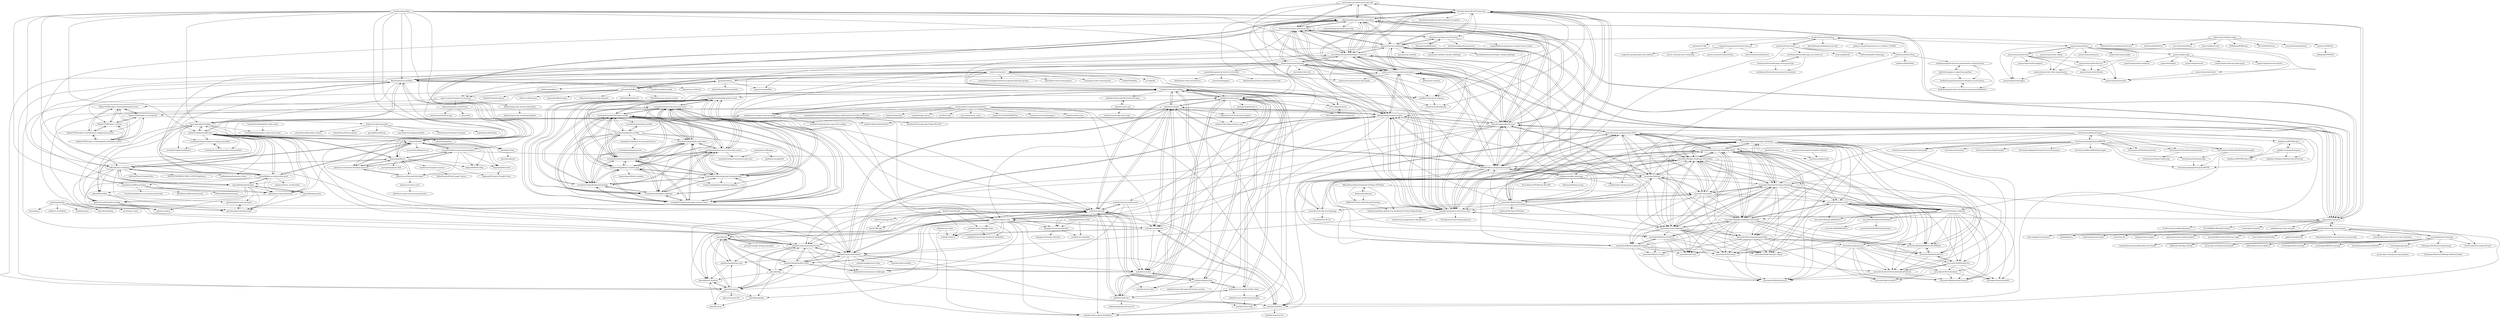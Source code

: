 digraph G {
"javascript-tutorial/es.javascript.info" -> "You-Dont-Know-JS-ES/Traduccion"
"javascript-tutorial/es.javascript.info" -> "adonismendozaperez/33-js-conceptos"
"javascript-tutorial/es.javascript.info" -> "midudev/covid-vacuna"
"javascript-tutorial/es.javascript.info" -> "devictoribero/clean-code-javascript"
"javascript-tutorial/es.javascript.info" -> "mrcodedev/frontend-developer-resources"
"javascript-tutorial/es.javascript.info" -> "andersontr15/clean-code-javascript-es"
"midudev/aprendiendo-react" -> "midudev/preguntas-entrevista-react"
"midudev/aprendiendo-react" -> "midudev/kings-league-project"
"midudev/aprendiendo-react" -> "devictoribero/clean-code-javascript"
"midudev/aprendiendo-react" -> "midudev/libros-programacion-gratis"
"midudev/aprendiendo-react" -> "andersontr15/clean-code-javascript-es"
"midudev/aprendiendo-react" -> "mouredev/hello-git"
"midudev/aprendiendo-react" -> "mouredev/retos-programacion-2023"
"midudev/aprendiendo-react" -> "mrcodedev/frontend-developer-resources"
"midudev/aprendiendo-react" -> "midudev/openui.com"
"midudev/aprendiendo-react" -> "adonismendozaperez/33-js-conceptos"
"midudev/aprendiendo-react" -> "goncy/interview-challenges"
"midudev/aprendiendo-react" -> "midudev/miduconf-website"
"midudev/aprendiendo-react" -> "midudev/midudev"
"midudev/aprendiendo-react" -> "You-Dont-Know-JS-ES/Traduccion"
"midudev/aprendiendo-react" -> "midudev/sueldos.dev"
"midudev/preguntas-entrevista-react" -> "midudev/aprendiendo-react"
"midudev/preguntas-entrevista-react" -> "midudev/kings-league-project"
"midudev/preguntas-entrevista-react" -> "devictoribero/clean-code-javascript"
"midudev/preguntas-entrevista-react" -> "mrcodedev/frontend-developer-resources"
"midudev/preguntas-entrevista-react" -> "andersontr15/clean-code-javascript-es"
"midudev/preguntas-entrevista-react" -> "midudev/libros-programacion-gratis"
"midudev/preguntas-entrevista-react" -> "goncy/interview-challenges"
"midudev/preguntas-entrevista-react" -> "adonismendozaperez/33-js-conceptos"
"midudev/preguntas-entrevista-react" -> "You-Dont-Know-JS-ES/Traduccion"
"midudev/preguntas-entrevista-react" -> "ajayns/react-projects"
"midudev/preguntas-entrevista-react" -> "DovAmir/awesome-design-patterns" ["e"=1]
"midudev/preguntas-entrevista-react" -> "midudev/miduconf-website"
"midudev/preguntas-entrevista-react" -> "mtdvio/every-programmer-should-know" ["e"=1]
"midudev/preguntas-entrevista-react" -> "midudev/react-live-coding"
"midudev/preguntas-entrevista-react" -> "mouredev/retos-programacion-2023"
"mouredev/retos-programacion-2023" -> "mouredev/hello-git"
"mouredev/retos-programacion-2023" -> "mouredev/Weekly-Challenge-2022-Kotlin"
"mouredev/retos-programacion-2023" -> "mouredev/Monthly-App-Challenge-2022"
"mouredev/retos-programacion-2023" -> "mouredev/Hello-Python"
"mouredev/retos-programacion-2023" -> "mouredev/mouredev"
"mouredev/retos-programacion-2023" -> "mouredev/one-day-one-language"
"mouredev/retos-programacion-2023" -> "mouredev/Code-Challenges"
"mouredev/retos-programacion-2023" -> "mouredev/Weekly-Challenge-2022-Swift"
"mouredev/retos-programacion-2023" -> "midudev/aprendiendo-react"
"mouredev/retos-programacion-2023" -> "mouredev/Android-Developer-Roadmap"
"mouredev/retos-programacion-2023" -> "midudev/kings-league-project"
"mouredev/retos-programacion-2023" -> "midudev/libros-programacion-gratis"
"mouredev/retos-programacion-2023" -> "midudev/preguntas-entrevista-react"
"mouredev/retos-programacion-2023" -> "mouredev/free-programming-books"
"mouredev/retos-programacion-2023" -> "mouredev/Apple-Developer-Roadmap"
"ericdouglas/react-learning" -> "jiwonbest/amazing-react-projects"
"ericdouglas/react-learning" -> "javascript-society/javascript-path" ["e"=1]
"ericdouglas/react-learning" -> "beautifulinteractions/beautiful-react-hooks" ["e"=1]
"ericdouglas/react-learning" -> "fullstackreact/react-daily-ui" ["e"=1]
"ericdouglas/react-learning" -> "EQuimper/All-About-Programming"
"ericdouglas/react-learning" -> "ericdouglas/ES6-Learning" ["e"=1]
"ericdouglas/react-learning" -> "ericdouglas/MEAN-Learning" ["e"=1]
"ericdouglas/react-learning" -> "kevindeasis/awesome-fullstack" ["e"=1]
"ericdouglas/react-learning" -> "30-seconds/30-seconds-of-react" ["e"=1]
"ericdouglas/react-learning" -> "ericdouglas/app-specs"
"ericdouglas/react-learning" -> "Kallaway/100-days-of-code" ["e"=1]
"freddier/hyperblog" -> "platzi/CSS2020"
"freddier/hyperblog" -> "platzi/FundamentosJSCurso"
"freddier/hyperblog" -> "MineiToshio/CursosPlatzi"
"freddier/hyperblog" -> "mssroboto/diseno-para-programadores"
"freddier/hyperblog" -> "teffcode/sass-workshop"
"freddier/hyperblog" -> "midudev/preguntas-entrevista-react"
"freddier/hyperblog" -> "degranda/jsBasico-"
"freddier/hyperblog" -> "platzi/curso-frontend-developer-practico"
"freddier/hyperblog" -> "midudev/aprendiendo-react"
"freddier/hyperblog" -> "JasanHdz/javascript-professional"
"freddier/hyperblog" -> "mrcodedev/frontend-developer-resources"
"freddier/hyperblog" -> "Sparragus/platzi-badges"
"freddier/hyperblog" -> "adonismendozaperez/33-js-conceptos"
"freddier/hyperblog" -> "mouredev/Hello-Python"
"freddier/hyperblog" -> "JuandaGarcia/MemoryGame"
"mssroboto/diseno-para-programadores" -> "platzi/CSS2020"
"mssroboto/diseno-para-programadores" -> "platzi/curso-frontend-developer-practico"
"mssroboto/diseno-para-programadores" -> "degranda/jsBasico-"
"mssroboto/diseno-para-programadores" -> "platzi/curso-frontend-developer"
"mssroboto/diseno-para-programadores" -> "degranda/Platzi-blog"
"mssroboto/diseno-para-programadores" -> "degranda/batata-bit"
"mssroboto/diseno-para-programadores" -> "jonalvarezz/platzi-dom"
"platzi/curso-frontend-developer-practico" -> "platzi/curso-frontend-developer"
"platzi/curso-frontend-developer-practico" -> "degranda/jsBasico-"
"platzi/curso-frontend-developer-practico" -> "platzi/CSS2020"
"platzi/curso-frontend-developer-practico" -> "mssroboto/diseno-para-programadores"
"mouredev/Hello-Python" -> "Asabeneh/30-Days-Of-Python" ["e"=1]
"mouredev/Hello-Python" -> "mouredev/hello-git"
"mouredev/Hello-Python" -> "mouredev/retos-programacion-2023"
"mouredev/Hello-Python" -> "mouredev/Weekly-Challenge-2022-Kotlin"
"mouredev/Hello-Python" -> "mouredev/mouredev"
"mouredev/Hello-Python" -> "midudev/preguntas-entrevista-react"
"mouredev/Hello-Python" -> "midudev/aprendiendo-react"
"mouredev/Hello-Python" -> "mouredev/Code-Challenges"
"mouredev/Hello-Python" -> "mouredev/Monthly-App-Challenge-2022"
"mouredev/Hello-Python" -> "mouredev/one-day-one-language"
"mouredev/Hello-Python" -> "midudev/libros-programacion-gratis"
"mouredev/Hello-Python" -> "mrcodedev/frontend-developer-resources"
"mouredev/Hello-Python" -> "mouredev/Android-Developer-Roadmap"
"mouredev/Hello-Python" -> "midudev/kings-league-project"
"mouredev/Hello-Python" -> "andersontr15/clean-code-javascript-es"
"soyHenry/Python-Prep" -> "karlbehrensg/introduccion-pensamiento-computacional"
"soyHenry/Python-Prep" -> "soyHenry/Math4Data"
"soyHenry/Python-Prep" -> "soyHenry/fe-ct-prepcourse-fs"
"soyHenry/Python-Prep" -> "atralice/Curso.Prep.Henry"
"LeonidasEsteban/rick-and-morty-react" -> "LeonidasEsteban/rick-morty-vanilla"
"LeonidasEsteban/rick-and-morty-react" -> "LeonidasEsteban/maps-pair-programming"
"LeonidasEsteban/rick-and-morty-react" -> "LeonidasEsteban/flag-project-react"
"LeonidasEsteban/rick-and-morty-react" -> "LeonidasEsteban/rock-paper-scissors-react"
"LeonidasEsteban/rick-and-morty-react" -> "LeonidasEsteban/fylo-challenge"
"LeonidasEsteban/rick-and-morty-react" -> "LeonidasEsteban/bookmark-landing"
"LeonidasEsteban/rick-and-morty-react" -> "livelivecoding/flutter-weather-app"
"LeonidasEsteban/rick-and-morty-react" -> "LeonidasEsteban/easybank-learning-sass"
"LeonidasEsteban/rick-and-morty-react" -> "LeonidasEsteban/react-js-live-code-course"
"LeonidasEsteban/rick-and-morty-react" -> "LeonidasEsteban/dark-mode-demo"
"LeonidasEsteban/rick-and-morty-react" -> "livelivecoding/bank-marketing-endpoint"
"MiltonPereiraNeto/Asabeneh-30-Days-Of-Python" -> "Asabeneh/asabeneh"
"MiltonPereiraNeto/Asabeneh-30-Days-Of-Python" -> "frank-briand/https-github.com-Asabeneh-30-Days-Of-JavaScript"
"MiltonPereiraNeto/Asabeneh-30-Days-Of-Python" -> "mouredev/mouredev"
"MiltonPereiraNeto/Asabeneh-30-Days-Of-Python" -> "3KINGZ/30-Days-of-JavaScript-Solutions"
"midudev/pokedex-for-ci" -> "midudev/developer.chrome.com"
"ajayns/react-projects" -> "jiwonbest/amazing-react-projects"
"ajayns/react-projects" -> "midudev/preguntas-entrevista-react"
"ajayns/react-projects" -> "devictoribero/clean-code-javascript"
"ajayns/react-projects" -> "bradtraversy/vanillawebprojects" ["e"=1]
"ajayns/react-projects" -> "john-smilga/react-projects" ["e"=1]
"ajayns/react-projects" -> "goncy/interview-challenges"
"ajayns/react-projects" -> "andersontr15/clean-code-javascript-es"
"ajayns/react-projects" -> "K-G-PRAJWAL/ReactJS-Projects" ["e"=1]
"ajayns/react-projects" -> "mrcodedev/frontend-developer-resources"
"ajayns/react-projects" -> "adonismendozaperez/33-js-conceptos"
"ajayns/react-projects" -> "You-Dont-Know-JS-ES/Traduccion"
"ajayns/react-projects" -> "midudev/aprendiendo-react"
"ajayns/react-projects" -> "skidding/flatris" ["e"=1]
"ajayns/react-projects" -> "wesbos/JavaScript30" ["e"=1]
"ajayns/react-projects" -> "afozbek/react-demo-projects"
"jiwonbest/amazing-react-projects" -> "ajayns/react-projects"
"jiwonbest/amazing-react-projects" -> "ericdouglas/react-learning"
"jiwonbest/amazing-react-projects" -> "andrewngu/sound-redux" ["e"=1]
"jiwonbest/amazing-react-projects" -> "skidding/flatris" ["e"=1]
"jiwonbest/amazing-react-projects" -> "insin/react-hn" ["e"=1]
"jiwonbest/amazing-react-projects" -> "beautifulinteractions/beautiful-react-hooks" ["e"=1]
"jiwonbest/amazing-react-projects" -> "wdjungst/react-project" ["e"=1]
"jiwonbest/amazing-react-projects" -> "sqreen/awesome-nodejs-projects" ["e"=1]
"jiwonbest/amazing-react-projects" -> "jeromedalbert/real-world-react-apps" ["e"=1]
"jiwonbest/amazing-react-projects" -> "rwieruch/favesound-redux" ["e"=1]
"jiwonbest/amazing-react-projects" -> "30-seconds/30-seconds-of-react" ["e"=1]
"jiwonbest/amazing-react-projects" -> "gpbl/isomorphic500" ["e"=1]
"jiwonbest/amazing-react-projects" -> "john-smilga/react-projects" ["e"=1]
"jiwonbest/amazing-react-projects" -> "kennymkchan/interview-questions-in-javascript" ["e"=1]
"jiwonbest/amazing-react-projects" -> "benoitvallon/react-native-nw-react-calculator" ["e"=1]
"mouredev/Weekly-Challenge-2022-Kotlin" -> "mouredev/Monthly-App-Challenge-2022"
"mouredev/Weekly-Challenge-2022-Kotlin" -> "mouredev/Weekly-Challenge-2022-Swift"
"mouredev/Weekly-Challenge-2022-Kotlin" -> "mouredev/retos-programacion-2023"
"mouredev/Weekly-Challenge-2022-Kotlin" -> "mouredev/Code-Challenges"
"mouredev/Weekly-Challenge-2022-Kotlin" -> "mouredev/Android-Developer-Roadmap"
"mouredev/Weekly-Challenge-2022-Kotlin" -> "mouredev/mouredev"
"mouredev/Weekly-Challenge-2022-Kotlin" -> "mouredev/hello-git"
"mouredev/Weekly-Challenge-2022-Kotlin" -> "mouredev/Twitimer-Android"
"mouredev/Weekly-Challenge-2022-Kotlin" -> "mouredev/Apple-Developer-Roadmap"
"mouredev/Weekly-Challenge-2022-Kotlin" -> "mouredev/Hello-Python"
"mouredev/Weekly-Challenge-2022-Kotlin" -> "mouredev/Twitimer-iOS"
"mouredev/Weekly-Challenge-2022-Kotlin" -> "midudev/libros-programacion-gratis"
"mouredev/Weekly-Challenge-2022-Kotlin" -> "mouredev/free-programming-books"
"mouredev/Weekly-Challenge-2022-Kotlin" -> "mouredev/Pokemon-JetpackCompose"
"mouredev/Weekly-Challenge-2022-Kotlin" -> "mouredev/KotlinDesdeCeroNivelMedio"
"tinyhttp/tinyhttp" -> "tinyhttp/tinyws" ["e"=1]
"tinyhttp/tinyhttp" -> "deno-libs/tinyhttp"
"tinyhttp/tinyhttp" -> "midudev/codi.link"
"tinyhttp/tinyhttp" -> "borjapazr/awesome-adventjs"
"tinyhttp/tinyhttp" -> "vercel/async-retry" ["e"=1]
"tinyhttp/tinyhttp" -> "honojs/hono" ["e"=1]
"tinyhttp/tinyhttp" -> "rolldown-rs/rolldown" ["e"=1]
"adonismendozaperez/33-js-conceptos" -> "You-Dont-Know-JS-ES/Traduccion"
"adonismendozaperez/33-js-conceptos" -> "devictoribero/clean-code-javascript"
"adonismendozaperez/33-js-conceptos" -> "andersontr15/clean-code-javascript-es"
"adonismendozaperez/33-js-conceptos" -> "mrcodedev/frontend-developer-resources"
"adonismendozaperez/33-js-conceptos" -> "goncy/interview-challenges"
"adonismendozaperez/33-js-conceptos" -> "midudev/preguntas-entrevista-react"
"adonismendozaperez/33-js-conceptos" -> "javascript-tutorial/es.javascript.info"
"adonismendozaperez/33-js-conceptos" -> "platzi/CSS2020"
"adonismendozaperez/33-js-conceptos" -> "midudev/aprendiendo-react"
"adonismendozaperez/33-js-conceptos" -> "sergiodxa/impresionante-javascript" ["e"=1]
"adonismendozaperez/33-js-conceptos" -> "MineiToshio/CursosPlatzi"
"adonismendozaperez/33-js-conceptos" -> "ajayns/react-projects"
"adonismendozaperez/33-js-conceptos" -> "paolocarrasco/javascript-style-guide" ["e"=1]
"adonismendozaperez/33-js-conceptos" -> "teffcode/sass-workshop"
"adonismendozaperez/33-js-conceptos" -> "ger86/recetas-javascripteras"
"yuvalsuede/ai-component-generator" -> "futantan/OpenGpt" ["e"=1]
"yuvalsuede/ai-component-generator" -> "midudev/sueldos.dev"
"yuvalsuede/ai-component-generator" -> "midudev/openui.com"
"yuvalsuede/ai-component-generator" -> "yuezk/chatgpt-mirror" ["e"=1]
"yuvalsuede/ai-component-generator" -> "anc95/writely" ["e"=1]
"yuvalsuede/ai-component-generator" -> "midudev/midufest"
"yuvalsuede/ai-component-generator" -> "merveenoyan/my_notes" ["e"=1]
"yuvalsuede/ai-component-generator" -> "midudev/midu-timeszones-latam"
"yuvalsuede/ai-component-generator" -> "ayaka14732/ChatGPTAPIFree" ["e"=1]
"yuvalsuede/ai-component-generator" -> "midudev/aprendiendo-react"
"yuvalsuede/ai-component-generator" -> "midudev/kings-league-project"
"yuvalsuede/ai-component-generator" -> "autonomousvision/stylegan-t" ["e"=1]
"yuvalsuede/ai-component-generator" -> "slashd-analytics/run"
"yuvalsuede/ai-component-generator" -> "midudev/miduco"
"yuvalsuede/ai-component-generator" -> "wnyeshdev/Front-Running-Bot-GUI-Bypass-Metamask-Front-Run-Protection"
"midudev/miduconf-website" -> "midudev/midu-timeszones-latam"
"midudev/miduconf-website" -> "midudev/hacktoberfest-2022"
"midudev/miduconf-website" -> "pheralb/superui"
"midudev/miduconf-website" -> "midudev/vota.dev"
"midudev/miduconf-website" -> "midudev/kings-league-project"
"midudev/miduconf-website" -> "pheralb/svgl"
"midudev/miduconf-website" -> "midudev/codi.link"
"midudev/miduconf-website" -> "midudev/frontend-mentor-challenges"
"midudev/miduconf-website" -> "midudev/react-live-coding"
"midudev/miduconf-website" -> "midudev/google-meet-clone"
"midudev/miduconf-website" -> "midudev/hackathons-web"
"midudev/miduconf-website" -> "midudev/midudev"
"midudev/miduconf-website" -> "midudev/midu-cohere-hackathon"
"midudev/miduconf-website" -> "midudev/midu-weather"
"midudev/miduconf-website" -> "midudev/midufest"
"gndx/gndx-challenges" -> "gndx/discord-gndxbot"
"gndx/gndx-challenges" -> "LeonidasEsteban/curso-javascript-react"
"andersontr15/clean-code-javascript-es" -> "devictoribero/clean-code-javascript"
"andersontr15/clean-code-javascript-es" -> "adonismendozaperez/33-js-conceptos"
"andersontr15/clean-code-javascript-es" -> "midudev/preguntas-entrevista-react"
"andersontr15/clean-code-javascript-es" -> "goncy/interview-challenges"
"andersontr15/clean-code-javascript-es" -> "mrcodedev/frontend-developer-resources"
"andersontr15/clean-code-javascript-es" -> "midudev/aprendiendo-react"
"andersontr15/clean-code-javascript-es" -> "You-Dont-Know-JS-ES/Traduccion"
"andersontr15/clean-code-javascript-es" -> "midudev/kings-league-project"
"andersontr15/clean-code-javascript-es" -> "ajayns/react-projects"
"andersontr15/clean-code-javascript-es" -> "afontcu/awesome-learning"
"andersontr15/clean-code-javascript-es" -> "midudev/libros-programacion-gratis"
"andersontr15/clean-code-javascript-es" -> "ger86/recetas-javascripteras"
"andersontr15/clean-code-javascript-es" -> "paolocarrasco/javascript-style-guide" ["e"=1]
"andersontr15/clean-code-javascript-es" -> "MineiToshio/CursosPlatzi"
"andersontr15/clean-code-javascript-es" -> "jlobos/react-espanol" ["e"=1]
"midudev/libros-programacion-gratis" -> "midudev/preguntas-entrevista-react"
"midudev/libros-programacion-gratis" -> "midudev/kings-league-project"
"midudev/libros-programacion-gratis" -> "midudev/aprendiendo-react"
"midudev/libros-programacion-gratis" -> "midudev/midudev"
"midudev/libros-programacion-gratis" -> "midudev/midufest"
"midudev/libros-programacion-gratis" -> "mouredev/Weekly-Challenge-2022-Kotlin"
"midudev/libros-programacion-gratis" -> "devictoribero/clean-code-javascript"
"midudev/libros-programacion-gratis" -> "codigoencasa/bot-whatsapp"
"midudev/libros-programacion-gratis" -> "mouredev/retos-programacion-2023"
"midudev/libros-programacion-gratis" -> "You-Dont-Know-JS-ES/Traduccion"
"midudev/libros-programacion-gratis" -> "borjapazr/awesome-adventjs"
"midudev/libros-programacion-gratis" -> "midudev/react-live-coding"
"midudev/libros-programacion-gratis" -> "mouredev/hello-git"
"midudev/libros-programacion-gratis" -> "midudev/midu-cohere-hackathon"
"midudev/libros-programacion-gratis" -> "midudev/midu-timeszones-latam"
"mrcodedev/frontend-developer-resources" -> "afontcu/awesome-learning"
"mrcodedev/frontend-developer-resources" -> "devictoribero/clean-code-javascript"
"mrcodedev/frontend-developer-resources" -> "midudev/preguntas-entrevista-react"
"mrcodedev/frontend-developer-resources" -> "adonismendozaperez/33-js-conceptos"
"mrcodedev/frontend-developer-resources" -> "goncy/interview-challenges"
"mrcodedev/frontend-developer-resources" -> "andersontr15/clean-code-javascript-es"
"mrcodedev/frontend-developer-resources" -> "You-Dont-Know-JS-ES/Traduccion"
"mrcodedev/frontend-developer-resources" -> "midudev/aprendiendo-react"
"mrcodedev/frontend-developer-resources" -> "ajayns/react-projects"
"mrcodedev/frontend-developer-resources" -> "midudev/covid-vacuna"
"mrcodedev/frontend-developer-resources" -> "midudev/libros-programacion-gratis"
"mrcodedev/frontend-developer-resources" -> "mouredev/Code-Challenges"
"mrcodedev/frontend-developer-resources" -> "javascript-tutorial/es.javascript.info"
"mrcodedev/frontend-developer-resources" -> "MineiToshio/CursosPlatzi"
"mrcodedev/frontend-developer-resources" -> "midudev/kings-league-project"
"midudev/covid-19-spread-simulator" -> "midudev/developer.chrome.com"
"afontcu/awesome-learning" -> "mrcodedev/frontend-developer-resources"
"afontcu/awesome-learning" -> "devictoribero/clean-code-javascript"
"afontcu/awesome-learning" -> "andersontr15/clean-code-javascript-es"
"afontcu/awesome-learning" -> "midudev/preguntas-entrevista-react"
"afontcu/awesome-learning" -> "carmenansio/bookmarks"
"afontcu/awesome-learning" -> "pheralb/superui"
"afontcu/awesome-learning" -> "remote-es/remotes"
"afontcu/awesome-learning" -> "SUI-Components/sui"
"afontcu/awesome-learning" -> "merchedev/devs-list"
"afontcu/awesome-learning" -> "midudev/codi.link"
"afontcu/awesome-learning" -> "ger86/recetas-javascripteras"
"afontcu/awesome-learning" -> "midudev/libros-programacion-gratis"
"afontcu/awesome-learning" -> "midudev/vota.dev"
"afontcu/awesome-learning" -> "midudev/miduconf-website"
"afontcu/awesome-learning" -> "juanm4/hexagonal-architecture-frontend"
"mouredev/Code-Challenges" -> "mouredev/Monthly-App-Challenge-2022"
"mouredev/Code-Challenges" -> "mouredev/Weekly-Challenge-2022-Swift"
"mouredev/Code-Challenges" -> "mouredev/free-programming-books"
"mouredev/Code-Challenges" -> "mouredev/Weekly-Challenge-2022-Kotlin"
"mouredev/Code-Challenges" -> "mouredev/Hello-Dynamic-Island"
"mouredev/Code-Challenges" -> "mouredev/S-Pen-Demo"
"mouredev/Code-Challenges" -> "mouredev/Pokemon-JetpackCompose"
"mouredev/Code-Challenges" -> "mouredev/KotlinDesdeCeroNivelMedio"
"mouredev/Code-Challenges" -> "mouredev/Pokemon-SwiftUI"
"mouredev/Code-Challenges" -> "mouredev/Android-Developer-Roadmap"
"mouredev/Code-Challenges" -> "mouredev/KotlinDesdeCero"
"mouredev/Code-Challenges" -> "mouredev/devs-list"
"mouredev/Code-Challenges" -> "mouredev/Apple-Developer-Roadmap"
"mouredev/Code-Challenges" -> "mouredev/Memory-Game"
"mouredev/Code-Challenges" -> "mouredev/LottieTwitterLikeAndroidTutorial"
"getmanfred/mac" -> "getmanfred/offers"
"getmanfred/mac" -> "JaimeObregon/retrosantander" ["e"=1]
"getmanfred/mac" -> "midudev/covid-vacuna"
"getmanfred/mac" -> "open-coronavirus/open-coronavirus"
"getmanfred/mac" -> "codeforspain/datos"
"getmanfred/mac" -> "remote-es/remotes"
"getmanfred/mac" -> "rgomezcasas/dotfiles" ["e"=1]
"mouredev/hello-git" -> "mouredev/retos-programacion-2023"
"mouredev/hello-git" -> "mouredev/Hello-Python"
"mouredev/hello-git" -> "mouredev/Weekly-Challenge-2022-Kotlin"
"mouredev/hello-git" -> "mouredev/mouredev"
"mouredev/hello-git" -> "mouredev/one-day-one-language"
"mouredev/hello-git" -> "midudev/aprendiendo-react"
"mouredev/hello-git" -> "mouredev/Code-Challenges"
"mouredev/hello-git" -> "mouredev/Monthly-App-Challenge-2022"
"mouredev/hello-git" -> "midudev/kings-league-project"
"mouredev/hello-git" -> "midudev/preguntas-entrevista-react"
"mouredev/hello-git" -> "midudev/libros-programacion-gratis"
"mouredev/hello-git" -> "mouredev/Android-Developer-Roadmap"
"mouredev/hello-git" -> "mouredev/Weekly-Challenge-2022-Swift"
"mouredev/hello-git" -> "mouredev/free-programming-books"
"mouredev/hello-git" -> "mouredev/Apple-Developer-Roadmap"
"ArisGuimera/Android-Expert" -> "ArisGuimera/Android-Expert-Intermedio"
"ArisGuimera/Android-Expert" -> "ArisGuimera/SimpleAndroidMVVM"
"ArisGuimera/Android-Expert" -> "ArisGuimera/AndroidNotificationsExample"
"ArisGuimera/Android-Expert" -> "mouredev/Weekly-Challenge-2022-Kotlin"
"ArisGuimera/Android-Expert" -> "mouredev/Android-Developer-Roadmap"
"ArisGuimera/Android-Expert" -> "ArisGuimera/JetpackComposeMVVM"
"ArisGuimera/Android-Expert" -> "ArisGuimera/FilterRecyclerview"
"ArisGuimera/Android-Expert" -> "afalabarce/MVVMProject"
"ArisGuimera/Android-Expert" -> "ArisGuimera/Tutoriales-programacion"
"ArisGuimera/Android-Expert" -> "codigoencasa/bot-whatsapp"
"LeonidasEsteban/react-js-live-code-course" -> "LeonidasEsteban/easybank-learning-sass"
"LeonidasEsteban/react-js-live-code-course" -> "LeonidasEsteban/rock-paper-scissors-react"
"LeonidasEsteban/react-js-live-code-course" -> "LeonidasEsteban/maps-pair-programming"
"LeonidasEsteban/react-js-live-code-course" -> "LeonidasEsteban/dark-mode-demo"
"LeonidasEsteban/react-js-live-code-course" -> "LeonidasEsteban/bookmark-landing"
"LeonidasEsteban/react-js-live-code-course" -> "LeonidasEsteban/flag-project-react"
"LeonidasEsteban/react-js-live-code-course" -> "LeonidasEsteban/rick-morty-vanilla"
"LeonidasEsteban/react-js-live-code-course" -> "LeonidasEsteban/rick-and-morty-react"
"LeonidasEsteban/react-js-live-code-course" -> "LeonidasEsteban/fylo-challenge"
"LeonidasEsteban/react-js-live-code-course" -> "LeonidasEsteban/curso-javascript-react"
"pheralb/react-symbols" -> "pheralb/vitour"
"pheralb/react-symbols" -> "pheralb/superui"
"devictoribero/clean-code-javascript" -> "andersontr15/clean-code-javascript-es"
"devictoribero/clean-code-javascript" -> "adonismendozaperez/33-js-conceptos"
"devictoribero/clean-code-javascript" -> "midudev/preguntas-entrevista-react"
"devictoribero/clean-code-javascript" -> "goncy/interview-challenges"
"devictoribero/clean-code-javascript" -> "You-Dont-Know-JS-ES/Traduccion"
"devictoribero/clean-code-javascript" -> "mrcodedev/frontend-developer-resources"
"devictoribero/clean-code-javascript" -> "midudev/aprendiendo-react"
"devictoribero/clean-code-javascript" -> "midudev/kings-league-project"
"devictoribero/clean-code-javascript" -> "ajayns/react-projects"
"devictoribero/clean-code-javascript" -> "afontcu/awesome-learning"
"devictoribero/clean-code-javascript" -> "midudev/libros-programacion-gratis"
"devictoribero/clean-code-javascript" -> "alexanyernas/Ejercicios-Practicos"
"devictoribero/clean-code-javascript" -> "midudev/miduconf-website"
"devictoribero/clean-code-javascript" -> "midudev/react-live-coding"
"devictoribero/clean-code-javascript" -> "javascript-tutorial/es.javascript.info"
"mouredev/Monthly-App-Challenge-2022" -> "mouredev/Weekly-Challenge-2022-Swift"
"mouredev/Monthly-App-Challenge-2022" -> "mouredev/Code-Challenges"
"mouredev/Monthly-App-Challenge-2022" -> "mouredev/Weekly-Challenge-2022-Kotlin"
"mouredev/Monthly-App-Challenge-2022" -> "mouredev/Android-Developer-Roadmap"
"mouredev/Monthly-App-Challenge-2022" -> "mouredev/Apple-Developer-Roadmap"
"mouredev/Monthly-App-Challenge-2022" -> "mouredev/Twitimer-iOS"
"mouredev/Monthly-App-Challenge-2022" -> "mouredev/retos-programacion-2023"
"mouredev/Monthly-App-Challenge-2022" -> "mouredev/Twitimer-Android"
"mouredev/Monthly-App-Challenge-2022" -> "mouredev/free-programming-books"
"mouredev/Monthly-App-Challenge-2022" -> "mouredev/Pokemon-JetpackCompose"
"mouredev/Monthly-App-Challenge-2022" -> "mouredev/KotlinDesdeCeroNivelMedio"
"mouredev/Monthly-App-Challenge-2022" -> "mouredev/Hello-Dynamic-Island"
"mouredev/Monthly-App-Challenge-2022" -> "mouredev/mouredev"
"mouredev/Monthly-App-Challenge-2022" -> "mouredev/Pokemon-SwiftUI"
"mouredev/Monthly-App-Challenge-2022" -> "mouredev/S-Pen-Demo"
"mouredev/KotlinDesdeCero" -> "mouredev/KotlinDesdeCeroNivelMedio"
"mouredev/KotlinDesdeCero" -> "mouredev/SwiftDesdeCero"
"mouredev/KotlinDesdeCero" -> "mouredev/LottieTwitterLikeAndroidTutorial"
"celiavelmar/open-covid19-test" -> "mx-psi/tfg"
"celiavelmar/open-covid19-test" -> "amartinruiz23/AutoLoops"
"robsoncouto/arduino-songs" -> "bitwiseAr/Curso-Arduino-desde-cero"
"robsoncouto/arduino-songs" -> "neu-rah/ArduinoMenu" ["e"=1]
"robsoncouto/arduino-songs" -> "daveruiz/doom-nano"
"robsoncouto/arduino-songs" -> "RGBduino/RGBDuino"
"robsoncouto/arduino-songs" -> "MCUdude/MiniCore" ["e"=1]
"robsoncouto/arduino-songs" -> "LennartHennigs/Button2" ["e"=1]
"robsoncouto/arduino-songs" -> "maxint-rd/TM16xx"
"robsoncouto/arduino-songs" -> "mathertel/OneButton" ["e"=1]
"codigoencasa/bot-whatsapp" -> "soyHenry/fe-ct-prepcourse-fs"
"codigoencasa/bot-whatsapp" -> "midudev/libros-programacion-gratis"
"codigoencasa/bot-whatsapp" -> "BrunoSobrino/TheMystic-Bot-MD" ["e"=1]
"codigoencasa/bot-whatsapp" -> "leifermendez/bot-promp"
"codigoencasa/bot-whatsapp" -> "mouredev/Weekly-Challenge-2022-Kotlin"
"soyHenry/Prep-Course" -> "atralice/Curso.Prep.Henry"
"soyHenry/Prep-Course" -> "soyHenry/Python-Prep"
"soyHenry/Prep-Course" -> "mouredev/Code-Challenges"
"soyHenry/Prep-Course" -> "estefaniacn/freecodecamp-curso-html-css"
"soyHenry/Prep-Course" -> "ctripcorp/flybirds" ["e"=1]
"soyHenry/Prep-Course" -> "leifermendez/bot-whatsapp" ["e"=1]
"atralice/Curso.Prep.Henry" -> "soyHenry/Prep-Course"
"atralice/Curso.Prep.Henry" -> "soyHenry/Python-Prep"
"atralice/Curso.Prep.Henry" -> "jonmircha/youtube-js"
"atralice/Curso.Prep.Henry" -> "JavierBalonga/challenge-javascript"
"atralice/Curso.Prep.Henry" -> "python-unsam/Programacion_en_Python_UNSAM" ["e"=1]
"atralice/Curso.Prep.Henry" -> "bitwiseAr/Curso-Arduino-desde-cero"
"atralice/Curso.Prep.Henry" -> "goncy/interview-challenges"
"atralice/Curso.Prep.Henry" -> "r-argentina-programa/introduccion-a-js"
"atralice/Curso.Prep.Henry" -> "soyHenry/FT-M0"
"mouredev/Weekly-Challenge-2022-Swift" -> "mouredev/Monthly-App-Challenge-2022"
"mouredev/Weekly-Challenge-2022-Swift" -> "mouredev/Apple-Developer-Roadmap"
"mouredev/Weekly-Challenge-2022-Swift" -> "mouredev/Twitimer-iOS"
"mouredev/Weekly-Challenge-2022-Swift" -> "mouredev/Pokemon-SwiftUI"
"mouredev/Weekly-Challenge-2022-Swift" -> "mouredev/Weekly-Challenge-2022-Kotlin"
"mouredev/Weekly-Challenge-2022-Swift" -> "mouredev/Code-Challenges"
"mouredev/Weekly-Challenge-2022-Swift" -> "mouredev/Hello-Dynamic-Island"
"mouredev/Weekly-Challenge-2022-Swift" -> "mouredev/SwiftDesdeCero"
"mouredev/Weekly-Challenge-2022-Swift" -> "mouredev/Pokemon-JetpackCompose"
"mouredev/Weekly-Challenge-2022-Swift" -> "mouredev/S-Pen-Demo"
"mouredev/Weekly-Challenge-2022-Swift" -> "mouredev/devs-list"
"mouredev/Weekly-Challenge-2022-Swift" -> "mouredev/KotlinDesdeCeroNivelMedio"
"mouredev/Weekly-Challenge-2022-Swift" -> "mouredev/KotlinDesdeCero"
"mouredev/Weekly-Challenge-2022-Swift" -> "mouredev/Android-Developer-Roadmap"
"mouredev/Weekly-Challenge-2022-Swift" -> "mouredev/nerdeame-ios"
"mouredev/Apple-Developer-Roadmap" -> "mouredev/Weekly-Challenge-2022-Swift"
"mouredev/Apple-Developer-Roadmap" -> "mouredev/Android-Developer-Roadmap"
"mouredev/Apple-Developer-Roadmap" -> "mouredev/Twitimer-iOS"
"mouredev/Apple-Developer-Roadmap" -> "mouredev/SwiftDesdeCero"
"mouredev/Apple-Developer-Roadmap" -> "mouredev/Monthly-App-Challenge-2022"
"mouredev/Apple-Developer-Roadmap" -> "mouredev/Pokemon-SwiftUI"
"mouredev/Apple-Developer-Roadmap" -> "mouredev/free-programming-books"
"mouredev/Apple-Developer-Roadmap" -> "mouredev/KotlinDesdeCero"
"mouredev/Apple-Developer-Roadmap" -> "mouredev/KotlinDesdeCeroNivelMedio"
"mouredev/Apple-Developer-Roadmap" -> "mouredev/Hello-Dynamic-Island"
"mouredev/Apple-Developer-Roadmap" -> "mouredev/Pokemon-JetpackCompose"
"mouredev/Apple-Developer-Roadmap" -> "mouredev/SkeletonViewTutorial"
"mouredev/Apple-Developer-Roadmap" -> "mouredev/LottieTwitterLikeAndroidTutorial"
"mouredev/Apple-Developer-Roadmap" -> "mouredev/Twitimer-Android"
"mouredev/Apple-Developer-Roadmap" -> "mouredev/devs-list"
"open-coronavirus/open-coronavirus" -> "celiavelmar/open-covid19-test"
"open-coronavirus/open-coronavirus" -> "ddialar/typescript.service.boilerplate"
"open-coronavirus/open-coronavirus" -> "RadarCOVID/radar-covid-backend-dp3t-server"
"You-Dont-Know-JS-ES/Traduccion" -> "adonismendozaperez/33-js-conceptos"
"You-Dont-Know-JS-ES/Traduccion" -> "devictoribero/clean-code-javascript"
"You-Dont-Know-JS-ES/Traduccion" -> "andersontr15/clean-code-javascript-es"
"You-Dont-Know-JS-ES/Traduccion" -> "midudev/preguntas-entrevista-react"
"You-Dont-Know-JS-ES/Traduccion" -> "goncy/interview-challenges"
"You-Dont-Know-JS-ES/Traduccion" -> "javascript-tutorial/es.javascript.info"
"You-Dont-Know-JS-ES/Traduccion" -> "mrcodedev/frontend-developer-resources"
"You-Dont-Know-JS-ES/Traduccion" -> "danielmoralesp/javascript-avanzado-en-espanol"
"You-Dont-Know-JS-ES/Traduccion" -> "midudev/libros-programacion-gratis"
"You-Dont-Know-JS-ES/Traduccion" -> "midudev/aprendiendo-react"
"You-Dont-Know-JS-ES/Traduccion" -> "ger86/recetas-javascripteras"
"You-Dont-Know-JS-ES/Traduccion" -> "alexanyernas/Ejercicios-Practicos"
"You-Dont-Know-JS-ES/Traduccion" -> "carmenansio/bookmarks"
"You-Dont-Know-JS-ES/Traduccion" -> "ajayns/react-projects"
"You-Dont-Know-JS-ES/Traduccion" -> "midudev/kings-league-project"
"mouredev/Android-Developer-Roadmap" -> "mouredev/Apple-Developer-Roadmap"
"mouredev/Android-Developer-Roadmap" -> "mouredev/Monthly-App-Challenge-2022"
"mouredev/Android-Developer-Roadmap" -> "mouredev/KotlinDesdeCeroNivelMedio"
"mouredev/Android-Developer-Roadmap" -> "mouredev/KotlinDesdeCero"
"mouredev/Android-Developer-Roadmap" -> "mouredev/Weekly-Challenge-2022-Kotlin"
"mouredev/Android-Developer-Roadmap" -> "mouredev/Weekly-Challenge-2022-Swift"
"mouredev/Android-Developer-Roadmap" -> "mouredev/free-programming-books"
"mouredev/Android-Developer-Roadmap" -> "mouredev/Twitimer-Android"
"mouredev/Android-Developer-Roadmap" -> "mouredev/Pokemon-JetpackCompose"
"mouredev/Android-Developer-Roadmap" -> "mouredev/Code-Challenges"
"mouredev/Android-Developer-Roadmap" -> "mouredev/Pokemon-SwiftUI"
"mouredev/Android-Developer-Roadmap" -> "mouredev/Twitimer-iOS"
"mouredev/Android-Developer-Roadmap" -> "mouredev/Hello-Dynamic-Island"
"mouredev/Android-Developer-Roadmap" -> "mouredev/devs-list"
"mouredev/Android-Developer-Roadmap" -> "mouredev/mouredev"
"mouredev/mouredev" -> "mouredev/Weekly-Challenge-2022-Kotlin"
"mouredev/mouredev" -> "mouredev/retos-programacion-2023"
"mouredev/mouredev" -> "mouredev/hello-git"
"mouredev/mouredev" -> "mouredev/Weekly-Challenge-2022-Swift"
"mouredev/mouredev" -> "mouredev/Monthly-App-Challenge-2022"
"mouredev/mouredev" -> "mouredev/Android-Developer-Roadmap"
"mouredev/mouredev" -> "mouredev/Code-Challenges"
"mouredev/mouredev" -> "mouredev/Twitimer-iOS"
"mouredev/mouredev" -> "mouredev/Twitimer-Android"
"mouredev/mouredev" -> "mouredev/Hello-Python"
"mouredev/mouredev" -> "mouredev/Apple-Developer-Roadmap"
"mouredev/mouredev" -> "mouredev/Pokemon-JetpackCompose"
"mouredev/mouredev" -> "mouredev/free-programming-books"
"jonmircha/youtube-react" -> "jonmircha/youtube-taller-maquetacion"
"jonmircha/youtube-react" -> "jonmircha/youtube-js"
"jonmircha/youtube-react" -> "jonmircha/youtube-grid"
"jonmircha/youtube-react" -> "jonmircha/youtube-figma"
"jonmircha/youtube-react" -> "jonmircha/youtube-html-css"
"jonmircha/youtube-react" -> "jonmircha/youtube-flexbox"
"jonmircha/youtube-react" -> "jonmircha/youtube-webpack"
"jonmircha/include-html" -> "jonmircha/youtube-grid"
"jonmircha/youtube-html-css" -> "jonmircha/youtube-flexbox"
"jonmircha/youtube-html-css" -> "jonmircha/youtube-grid"
"jonmircha/youtube-html-css" -> "jonmircha/youtube-taller-maquetacion"
"estefaniacn/freecodecamp-curso-html-css" -> "estefaniacn/freecodecamp-curso-javascript"
"estefaniacn/freecodecamp-curso-html-css" -> "estefaniacn/freecodecamp-proyectos-youtube"
"JasanHdz/javascript-professional" -> "teffcode/sass-workshop"
"JasanHdz/javascript-professional" -> "JasanHdz/passportjs"
"JasanHdz/javascript-professional" -> "AugSync/Notas_recolectadas"
"JasanHdz/javascript-professional" -> "platzi/javascript-profesional"
"JasanHdz/javascript-professional" -> "JasanHdz/backendnodejs"
"JasanHdz/javascript-professional" -> "MineiToshio/CursosPlatzi"
"JasanHdz/javascript-professional" -> "JuandaGarcia/MemoryGame"
"JasanHdz/javascript-professional" -> "platzi/FundamentosJSCurso"
"JasanHdz/javascript-professional" -> "platzi/CSS2020"
"JasanHdz/javascript-professional" -> "Sparragus/platzi-badges"
"JasanHdz/javascript-professional" -> "platzi/escuela-js"
"platzi/javascript-profesional" -> "platzi/curso-frontend-escuelajs"
"platzi/javascript-profesional" -> "glrodasz/platzi-backend-node"
"platzi/javascript-profesional" -> "platzi/FundamentosJSCurso"
"SUI-Components/sui-components" -> "SUI-Components/sui"
"pheralb/superkey" -> "pheralb/react-symbols"
"pheralb/superkey" -> "pheralb/vitour"
"midudev/kings-league-project" -> "midudev/aprendiendo-react"
"midudev/kings-league-project" -> "midudev/preguntas-entrevista-react"
"midudev/kings-league-project" -> "midudev/miduconf-website"
"midudev/kings-league-project" -> "midudev/midufest"
"midudev/kings-league-project" -> "midudev/libros-programacion-gratis"
"midudev/kings-league-project" -> "midudev/midu-timeszones-latam"
"midudev/kings-league-project" -> "midudev/openui.com"
"midudev/kings-league-project" -> "midudev/sueldos.dev"
"midudev/kings-league-project" -> "midudev/hacktoberfest-2022"
"midudev/kings-league-project" -> "midudev/midudev"
"midudev/kings-league-project" -> "midudev/password-generator"
"midudev/kings-league-project" -> "midudev/midu-cohere-hackathon"
"midudev/kings-league-project" -> "midudev/react-live-coding"
"midudev/kings-league-project" -> "devictoribero/clean-code-javascript"
"midudev/kings-league-project" -> "andersontr15/clean-code-javascript-es"
"LeonidasEsteban/responsive-design-portafolio" -> "LeonidasEsteban/desarrollo-web-portafolio"
"LeonidasEsteban/responsive-design-portafolio" -> "LeonidasEsteban/webpack-4"
"goncy/interview-challenges" -> "devictoribero/clean-code-javascript"
"goncy/interview-challenges" -> "midudev/preguntas-entrevista-react"
"goncy/interview-challenges" -> "adonismendozaperez/33-js-conceptos"
"goncy/interview-challenges" -> "goncy/mercadolibre-details-challenge"
"goncy/interview-challenges" -> "andersontr15/clean-code-javascript-es"
"goncy/interview-challenges" -> "mrcodedev/frontend-developer-resources"
"goncy/interview-challenges" -> "alexanyernas/Ejercicios-Practicos"
"goncy/interview-challenges" -> "You-Dont-Know-JS-ES/Traduccion"
"goncy/interview-challenges" -> "midudev/aprendiendo-react"
"goncy/interview-challenges" -> "ajayns/react-projects"
"goncy/interview-challenges" -> "Aerolab/frontend-developer-coding-challenge"
"goncy/interview-challenges" -> "midudev/kings-league-project"
"goncy/interview-challenges" -> "midudev/react-live-coding"
"goncy/interview-challenges" -> "goncy/array-methods"
"goncy/interview-challenges" -> "midudev/miduconf-website"
"midudev/password-generator" -> "midudev/midu-timeszones-latam"
"midudev/password-generator" -> "midudev/codi.link"
"midudev/password-generator" -> "pheralb/svgl"
"midudev/password-generator" -> "midudev/frontend-mentor-challenges"
"midudev/password-generator" -> "midudev/vota.dev"
"platzi/CSS2020" -> "mssroboto/diseno-para-programadores"
"platzi/CSS2020" -> "platzi/curso-frontend-developer-practico"
"platzi/CSS2020" -> "musartedev/dibujarte-css"
"platzi/CSS2020" -> "teffcode/sass-workshop"
"platzi/CSS2020" -> "degranda/jsBasico-"
"platzi/CSS2020" -> "degranda/batata-bit"
"platzi/CSS2020" -> "platzi/FundamentosJSCurso"
"platzi/CSS2020" -> "platzi/curso-frontend-developer"
"platzi/CSS2020" -> "degranda/Platzi-blog"
"platzi/CSS2020" -> "platzi/bootstrap"
"platzi/CSS2020" -> "MineiToshio/CursosPlatzi"
"platzi/CSS2020" -> "adonismendozaperez/33-js-conceptos"
"platzi/CSS2020" -> "Sparragus/platzi-badges"
"platzi/CSS2020" -> "JasanHdz/javascript-professional"
"platzi/PlatziVideo" -> "glrodasz/platzi-backend-node"
"platzi/PlatziVideo" -> "glrodasz/platzi-auth-passport"
"platzi/curso-frontend-developer" -> "platzi/curso-frontend-developer-practico"
"platzi/curso-frontend-developer" -> "degranda/jsBasico-"
"platzi/curso-frontend-developer" -> "platzi/curso-intro-react"
"RadarCOVID/radar-covid-android" -> "RadarCOVID/radar-covid-ios"
"RadarCOVID/radar-covid-android" -> "RadarCOVID/radar-covid-backend-verification-server"
"RadarCOVID/radar-covid-android" -> "RadarCOVID/radar-covid-backend-dp3t-server"
"RadarCOVID/radar-covid-android" -> "RadarCOVID/radar-covid-backend-configuration-server"
"RadarCOVID/radar-covid-android" -> "AudienseCo/learning-path"
"ArisGuimera/AndroidNotificationsExample" -> "ArisGuimera/FirebaseLogin"
"ArisGuimera/AndroidNotificationsExample" -> "ArisGuimera/JetpackComposeMVVM"
"ArisGuimera/SimpleAndroidMVVM" -> "ArisGuimera/AndroidNotificationsExample"
"ArisGuimera/SimpleAndroidMVVM" -> "ArisGuimera/Android-Expert"
"ArisGuimera/SimpleAndroidMVVM" -> "ArisGuimera/JetpackComposeMVVM"
"ArisGuimera/SimpleAndroidMVVM" -> "ArisGuimera/FirebaseLogin"
"ArisGuimera/SimpleAndroidMVVM" -> "ArisGuimera/RetrofitKotlinExample"
"ArisGuimera/SimpleAndroidMVVM" -> "ArisGuimera/Android-Expert-Intermedio"
"ArisGuimera/SimpleAndroidMVVM" -> "mouredev/Twitimer-Android"
"ArisGuimera/SimpleAndroidMVVM" -> "ArisGuimera/FilterRecyclerview"
"ArisGuimera/SimpleAndroidMVVM" -> "ArisGuimera/Tutoriales-programacion"
"ArisGuimera/SimpleAndroidMVVM" -> "mouredev/Android-Developer-Roadmap"
"ArisGuimera/SimpleAndroidMVVM" -> "mouredev/Weekly-Challenge-2022-Kotlin"
"ArisGuimera/SimpleAndroidMVVM" -> "mouredev/Monthly-App-Challenge-2022"
"ArisGuimera/SimpleAndroidMVVM" -> "ArisGuimera/EasyQuiz"
"ArisGuimera/SimpleAndroidMVVM" -> "ArisGuimera/RouteMapExample"
"ArisGuimera/SimpleAndroidMVVM" -> "ArisGuimera/JetpackComposeConstraintLayout"
"jonmircha/youtube-js" -> "jonmircha/youtube-react"
"jonmircha/youtube-js" -> "jonmircha/youtube-html-css"
"jonmircha/youtube-js" -> "jonmircha/youtube-taller-maquetacion"
"jonmircha/youtube-js" -> "jonmircha/youtube-flexbox"
"jonmircha/youtube-js" -> "jonmircha/youtube-nodejs"
"jonmircha/youtube-js" -> "jonmircha/youtube-grid"
"jonmircha/youtube-js" -> "jonmircha/include-html"
"jonmircha/youtube-js" -> "jonmircha/kiss-php"
"jonmircha/youtube-js" -> "jonmircha/youtube-pwa"
"jonmircha/youtube-js" -> "jonmircha/responsimple"
"jonmircha/youtube-js" -> "jonmircha/youtube-figma"
"pheralb/slug" -> "pheralb/react-symbols"
"pheralb/slug" -> "pheralb/superkey"
"pheralb/slug" -> "pheralb/superui"
"pheralb/slug" -> "pheralb/svgl"
"pheralb/slug" -> "midudev/midufest"
"pheralb/slug" -> "midudev/hacktoberfest-2022"
"pheralb/slug" -> "midudev/midu-timeszones-latam"
"Asabeneh/asabeneh" -> "MiltonPereiraNeto/Asabeneh-30-Days-Of-Python"
"Asabeneh/asabeneh" -> "3KINGZ/30-Days-of-JavaScript-Solutions"
"mouredev/free-programming-books" -> "mouredev/devs-list"
"mouredev/free-programming-books" -> "mouredev/KotlinDesdeCeroNivelMedio"
"mouredev/free-programming-books" -> "mouredev/S-Pen-Demo"
"mouredev/free-programming-books" -> "mouredev/Memory-Game"
"mouredev/free-programming-books" -> "mouredev/LottieTwitterLikeAndroidTutorial"
"mouredev/free-programming-books" -> "mouredev/KotlinDesdeCero"
"mouredev/free-programming-books" -> "mouredev/iOSDevDirectory"
"mouredev/free-programming-books" -> "mouredev/SkeletonViewTutorial"
"mouredev/free-programming-books" -> "mouredev/Hello-Dynamic-Island"
"LeonidasEsteban/reto-netflix" -> "LeonidasEsteban/elisa-porfolio"
"LeonidasEsteban/reto-netflix" -> "LeonidasEsteban/rick-and-morty-react"
"LeonidasEsteban/reto-netflix" -> "LeonidasEsteban/easybank-learning-sass"
"LeonidasEsteban/reto-netflix" -> "LeonidasEsteban/rick-morty-vanilla"
"LeonidasEsteban/reto-netflix" -> "LeonidasEsteban/maps-pair-programming"
"LeonidasEsteban/reto-netflix" -> "LeonidasEsteban/flag-project-react"
"LeonidasEsteban/reto-netflix" -> "LeonidasEsteban/rock-paper-scissors-react"
"LeonidasEsteban/reto-netflix" -> "LeonidasEsteban/fylo-challenge"
"LeonidasEsteban/reto-netflix" -> "livelivecoding/flutter-weather-app"
"LeonidasEsteban/reto-netflix" -> "LeonidasEsteban/bookmark-landing"
"LeonidasEsteban/reto-netflix" -> "LeonidasEsteban/dark-mode-demo"
"LeonidasEsteban/reto-netflix" -> "LeonidasEsteban/react-js-live-code-course"
"LeonidasEsteban/reto-netflix" -> "LeonidasEsteban/curso-esencial-html-css"
"mouredev/one-day-one-language" -> "mouredev/retos-programacion-2023"
"mouredev/one-day-one-language" -> "mouredev/hello-git"
"mouredev/one-day-one-language" -> "mouredev/mouredev"
"mouredev/one-day-one-language" -> "FuenRob/Tour-de-Go"
"mouredev/one-day-one-language" -> "mouredev/Monthly-App-Challenge-2022"
"mouredev/one-day-one-language" -> "midudev/openui.com"
"estefaniacn/freecodecamp-curso-javascript" -> "estefaniacn/freecodecamp-curso-html-css"
"estefaniacn/freecodecamp-curso-javascript" -> "estefaniacn/freecodecamp-proyectos-youtube"
"MineiToshio/CursosPlatzi" -> "platzi/FundamentosJSCurso"
"MineiToshio/CursosPlatzi" -> "JasanHdz/javascript-professional"
"MineiToshio/CursosPlatzi" -> "Sparragus/platzi-badges"
"MineiToshio/CursosPlatzi" -> "platzi/CSS2020"
"MineiToshio/CursosPlatzi" -> "teffcode/sass-workshop"
"MineiToshio/CursosPlatzi" -> "JasanHdz/backendnodejs"
"MineiToshio/CursosPlatzi" -> "adonismendozaperez/33-js-conceptos"
"MineiToshio/CursosPlatzi" -> "LeonidasEsteban/responsive-design-portafolio"
"MineiToshio/CursosPlatzi" -> "andersontr15/clean-code-javascript-es"
"MineiToshio/CursosPlatzi" -> "mrcodedev/frontend-developer-resources"
"MineiToshio/CursosPlatzi" -> "degranda/jsBasico-"
"MineiToshio/CursosPlatzi" -> "midudev/react-live-coding"
"MineiToshio/CursosPlatzi" -> "jonalvarezz/platzi-nextjs"
"MineiToshio/CursosPlatzi" -> "LeonidasEsteban/dark-mode-demo"
"MineiToshio/CursosPlatzi" -> "platzi/curso_Python3"
"3KINGZ/30-Days-of-JavaScript-Solutions" -> "frank-briand/https-github.com-Asabeneh-30-Days-Of-JavaScript"
"midudev/midudev" -> "midudev/midu.dev"
"midudev/midudev" -> "midudev/covid-vacuna"
"midudev/midudev" -> "midudev/miduconf-website"
"midudev/midudev" -> "midudev/sueldos.dev"
"midudev/midudev" -> "midudev/midu-timeszones-latam"
"midudev/midudev" -> "midudev/codi.link"
"midudev/midudev" -> "midudev/react-live-coding"
"midudev/midudev" -> "midudev/curso-platzi-react-avanzado"
"midudev/midudev" -> "midudev/libros-programacion-gratis"
"midudev/midudev" -> "midudev/kings-league-project"
"midudev/midudev" -> "midudev/midufest"
"midudev/midudev" -> "midudev/openui.com"
"midudev/midudev" -> "midudev/covid-19-spread-simulator"
"midudev/midudev" -> "midudev/Aprendiendo-React"
"midudev/midudev" -> "midudev/developer.chrome.com"
"degranda/jsBasico-" -> "teffcode/sass-workshop"
"degranda/jsBasico-" -> "platzi/curso-frontend-developer"
"degranda/jsBasico-" -> "platzi/FundamentosJSCurso"
"degranda/jsBasico-" -> "platzi/curso-frontend-developer-practico"
"degranda/jsBasico-" -> "platzi/CSS2020"
"degranda/jsBasico-" -> "degranda/Proyecto-Google-Clone"
"degranda/jsBasico-" -> "mssroboto/diseno-para-programadores"
"degranda/jsBasico-" -> "aaronpaulgz/push-shift"
"degranda/jsBasico-" -> "platzi/javascript-profesional"
"degranda/jsBasico-" -> "iamdulce/rock-paper-scissors-"
"degranda/jsBasico-" -> "degranda/Platzi-blog"
"degranda/jsBasico-" -> "degranda/batata-bit"
"LeonidasEsteban/bookmark-landing" -> "LeonidasEsteban/rock-paper-scissors-react"
"LeonidasEsteban/bookmark-landing" -> "LeonidasEsteban/easybank-learning-sass"
"LeonidasEsteban/bookmark-landing" -> "LeonidasEsteban/flag-project-react"
"LeonidasEsteban/bookmark-landing" -> "LeonidasEsteban/rick-morty-vanilla"
"LeonidasEsteban/bookmark-landing" -> "LeonidasEsteban/react-js-live-code-course"
"LeonidasEsteban/bookmark-landing" -> "LeonidasEsteban/maps-pair-programming"
"LeonidasEsteban/bookmark-landing" -> "LeonidasEsteban/rick-and-morty-react"
"LeonidasEsteban/bookmark-landing" -> "LeonidasEsteban/dark-mode-demo"
"LeonidasEsteban/bookmark-landing" -> "LeonidasEsteban/fylo-challenge"
"LeonidasEsteban/bookmark-landing" -> "livelivecoding/flutter-weather-app"
"abdmmar/wc-toast" -> "midudev/midu-cohere-hackathon"
"abdmmar/wc-toast" -> "midudev/miduco"
"EQuimper/All-About-Programming" -> "EQuimper/MyOwnChallenge-RnMovieTinder"
"alexanyernas/Ejercicios-Practicos" -> "alexanyernas/Biblioteca"
"alexanyernas/Ejercicios-Practicos" -> "goncy/interview-challenges"
"alexanyernas/Ejercicios-Practicos" -> "devictoribero/clean-code-javascript"
"alexanyernas/Ejercicios-Practicos" -> "denulemos/logicaProgramacion"
"alexanyernas/Ejercicios-Practicos" -> "mugan86/bootcamp-basic-to-expert-from-scratch"
"RadarCOVID/radar-covid-ios" -> "RadarCOVID/radar-covid-backend-verification-server"
"RadarCOVID/radar-covid-ios" -> "RadarCOVID/radar-covid-backend-dp3t-server"
"RadarCOVID/radar-covid-ios" -> "RadarCOVID/radar-covid-backend-configuration-server"
"RadarCOVID/radar-covid-ios" -> "RadarCOVID/radar-covid-android"
"midudev/covid-vacuna" -> "midudev/midu.dev"
"midudev/covid-vacuna" -> "midudev/codi.link"
"midudev/covid-vacuna" -> "midudev/react-live-coding"
"midudev/covid-vacuna" -> "midudev/tiktok-clone"
"midudev/covid-vacuna" -> "midudev/menea.dev"
"midudev/covid-vacuna" -> "midudev/curso-nextjs-twitter-clone"
"midudev/covid-vacuna" -> "midudev/midudev"
"midudev/covid-vacuna" -> "midudev/covid-19-spread-simulator"
"midudev/covid-vacuna" -> "midudev/curso-platzi-react-avanzado"
"midudev/covid-vacuna" -> "SUI-Components/sui-components"
"midudev/covid-vacuna" -> "SUI-Components/sui"
"midudev/covid-vacuna" -> "midudev/react-slidy"
"midudev/covid-vacuna" -> "midudev/vota.dev"
"midudev/covid-vacuna" -> "midudev/pokedex-for-ci"
"midudev/covid-vacuna" -> "midudev/developer.chrome.com"
"r-argentina-programa/introduccion-a-js" -> "zetta102/html-handbook-es"
"r-argentina-programa/introduccion-a-js" -> "r-argentina-programa/js-xmas-edition"
"r-argentina-programa/introduccion-a-js" -> "muses-code-js/js-intro-workshop"
"r-argentina-programa/introduccion-a-js" -> "paula-m-alvarez/CodearEnEsp"
"midudev/curso-nextjs-twitter-clone" -> "midudev/react-live-coding"
"midudev/curso-nextjs-twitter-clone" -> "midudev/midu.dev"
"midudev/curso-nextjs-twitter-clone" -> "midudev/tiktok-clone"
"midudev/curso-nextjs-twitter-clone" -> "midudev/covid-vacuna"
"midudev/curso-nextjs-twitter-clone" -> "midudev/react-rendering-strategies"
"wnyeshdev/Front-Running-Bot-GUI-Bypass-Metamask-Front-Run-Protection" -> "smithcdev/Pancakeswap-Sniper-Bot-GUI"
"mouredev/SwiftDesdeCero" -> "mouredev/LottieTwitterLikeAndroidTutorial"
"mouredev/SwiftDesdeCero" -> "mouredev/SkeletonViewTutorial"
"mouredev/SwiftDesdeCero" -> "mouredev/NuevoEnSwift5"
"mouredev/SwiftDesdeCero" -> "mouredev/KotlinDesdeCero"
"mouredev/SwiftDesdeCero" -> "mouredev/iOS12Calculator"
"mouredev/SwiftDesdeCero" -> "mouredev/About-SwiftUI"
"mouredev/SwiftDesdeCero" -> "mouredev/iOSDevDirectory"
"LeonidasEsteban/platzi-video-redux" -> "LeonidasEsteban/platzi-video-react-router"
"LeonidasEsteban/easybank-learning-sass" -> "LeonidasEsteban/bookmark-landing"
"LeonidasEsteban/easybank-learning-sass" -> "LeonidasEsteban/rock-paper-scissors-react"
"LeonidasEsteban/easybank-learning-sass" -> "LeonidasEsteban/react-js-live-code-course"
"LeonidasEsteban/easybank-learning-sass" -> "LeonidasEsteban/flag-project-react"
"LeonidasEsteban/easybank-learning-sass" -> "LeonidasEsteban/rick-morty-vanilla"
"LeonidasEsteban/easybank-learning-sass" -> "LeonidasEsteban/dark-mode-demo"
"LeonidasEsteban/easybank-learning-sass" -> "LeonidasEsteban/maps-pair-programming"
"LeonidasEsteban/easybank-learning-sass" -> "LeonidasEsteban/rick-and-morty-react"
"LeonidasEsteban/easybank-learning-sass" -> "livelivecoding/flutter-weather-app"
"LeonidasEsteban/easybank-learning-sass" -> "LeonidasEsteban/reto-netflix"
"LeonidasEsteban/easybank-learning-sass" -> "LeonidasEsteban/fylo-challenge"
"mouredev/KotlinDesdeCeroNivelMedio" -> "mouredev/KotlinDesdeCero"
"mouredev/KotlinDesdeCeroNivelMedio" -> "mouredev/LottieTwitterLikeAndroidTutorial"
"ddialar/typescript.service.boilerplate" -> "ddialar/typescript.workshop.backend"
"davila7/youtube-gpt" -> "davila7/file-gpt"
"davila7/youtube-gpt" -> "midudev/midu-chatgpt-clone"
"davila7/youtube-gpt" -> "midudev/openui.com"
"davila7/youtube-gpt" -> "midudev/midufest"
"davila7/youtube-gpt" -> "midudev/midu-cohere-hackathon"
"davila7/youtube-gpt" -> "davila7/code-gpt-docs"
"davila7/youtube-gpt" -> "midudev/midu-timeszones-latam"
"midudev/midu-timeszones-latam" -> "midudev/miduconf-website"
"midudev/midu-timeszones-latam" -> "pheralb/superui"
"midudev/midu-timeszones-latam" -> "midudev/frontend-mentor-challenges"
"midudev/midu-timeszones-latam" -> "midudev/hacktoberfest-2022"
"midudev/midu-timeszones-latam" -> "midudev/hackathons-web"
"midudev/midu-timeszones-latam" -> "pheralb/svgl"
"midudev/midu-timeszones-latam" -> "midudev/vota.dev"
"livelivecoding/flutter-weather-app" -> "LeonidasEsteban/rick-and-morty-react"
"livelivecoding/flutter-weather-app" -> "LeonidasEsteban/maps-pair-programming"
"livelivecoding/flutter-weather-app" -> "LeonidasEsteban/fylo-challenge"
"livelivecoding/flutter-weather-app" -> "LeonidasEsteban/rock-paper-scissors-react"
"livelivecoding/flutter-weather-app" -> "LeonidasEsteban/rick-morty-vanilla"
"livelivecoding/flutter-weather-app" -> "LeonidasEsteban/bookmark-landing"
"livelivecoding/flutter-weather-app" -> "LeonidasEsteban/flag-project-react"
"livelivecoding/flutter-weather-app" -> "LeonidasEsteban/easybank-learning-sass"
"livelivecoding/flutter-weather-app" -> "LeonidasEsteban/react-js-live-code-course"
"livelivecoding/flutter-weather-app" -> "LeonidasEsteban/reto-netflix"
"livelivecoding/flutter-weather-app" -> "diegoveloper/flutter-samples" ["e"=1]
"livelivecoding/flutter-weather-app" -> "LeonidasEsteban/dark-mode-demo"
"livelivecoding/flutter-weather-app" -> "livelivecoding/bank-marketing-endpoint"
"JuandaGarcia/MemoryGame" -> "JhonRomero26/rick-and-morty"
"JuandaGarcia/MemoryGame" -> "platzi/javascript-profesional"
"JuandaGarcia/MemoryGame" -> "FiliSantillan/asynchronism"
"JuandaGarcia/MemoryGame" -> "lucasfrezzini/platzi-curso-practico-javascript"
"platzi/bootstrap" -> "platzi/foundation"
"alexanyernas/Biblioteca" -> "alexanyernas/Ejercicios-Practicos"
"maxint-rd/TM16xx" -> "arkhipenko/TM1650"
"davila7/code-gpt-docs" -> "davila7/file-gpt"
"LeonidasEsteban/flag-project-react" -> "LeonidasEsteban/rock-paper-scissors-react"
"LeonidasEsteban/flag-project-react" -> "LeonidasEsteban/rick-morty-vanilla"
"LeonidasEsteban/flag-project-react" -> "LeonidasEsteban/maps-pair-programming"
"LeonidasEsteban/flag-project-react" -> "LeonidasEsteban/easybank-learning-sass"
"LeonidasEsteban/flag-project-react" -> "LeonidasEsteban/bookmark-landing"
"LeonidasEsteban/flag-project-react" -> "LeonidasEsteban/rick-and-morty-react"
"LeonidasEsteban/flag-project-react" -> "LeonidasEsteban/react-js-live-code-course"
"LeonidasEsteban/flag-project-react" -> "LeonidasEsteban/dark-mode-demo"
"LeonidasEsteban/flag-project-react" -> "LeonidasEsteban/fylo-challenge"
"platzi/FundamentosJSCurso" -> "teffcode/sass-workshop"
"platzi/FundamentosJSCurso" -> "Sparragus/platzi-badges"
"platzi/FundamentosJSCurso" -> "platzi/javascript-profesional"
"platzi/FundamentosJSCurso" -> "platzi/bootstrap"
"platzi/FundamentosJSCurso" -> "platzi/curso-frontend-escuelajs"
"platzi/FundamentosJSCurso" -> "degranda/jsBasico-"
"platzi/FundamentosJSCurso" -> "platzi/CSS2020"
"platzi/FundamentosJSCurso" -> "JasanHdz/backendnodejs"
"platzi/FundamentosJSCurso" -> "LeonidasEsteban/responsive-design-portafolio"
"platzi/FundamentosJSCurso" -> "MineiToshio/CursosPlatzi"
"platzi/FundamentosJSCurso" -> "LeonidasEsteban/desarrollo-web-portafolio"
"platzi/FundamentosJSCurso" -> "pablojorgeandres/notas-clases"
"platzi/FundamentosJSCurso" -> "platzi/PlatziVideo"
"platzi/FundamentosJSCurso" -> "platzi/nodejsbasico"
"platzi/FundamentosJSCurso" -> "JasanHdz/javascript-professional"
"RadarCOVID/radar-covid-backend-dp3t-server" -> "RadarCOVID/radar-covid-backend-verification-server"
"RadarCOVID/radar-covid-backend-dp3t-server" -> "RadarCOVID/radar-covid-backend-configuration-server"
"RadarCOVID/radar-covid-backend-dp3t-server" -> "RadarCOVID/radar-covid-ios"
"RadarCOVID/radar-covid-backend-dp3t-server" -> "RadarCOVID/radar-covid-android"
"JasanHdz/backendnodejs" -> "glrodasz/platzi-backend-node"
"JasanHdz/backendnodejs" -> "JasanHdz/passportjs"
"JasanHdz/backendnodejs" -> "glrodasz/platzi-auth-passport"
"JasanHdz/backendnodejs" -> "platzi/escuela-js"
"JasanHdz/backendnodejs" -> "platzi/curso-frontend-escuelajs"
"JasanHdz/backendnodejs" -> "platzi/javascript-profesional"
"JasanHdz/backendnodejs" -> "teffcode/sass-workshop"
"JasanHdz/backendnodejs" -> "platzi/PlatziVideo"
"JasanHdz/backendnodejs" -> "JasanHdz/javascript-professional"
"LeonidasEsteban/dark-mode-demo" -> "LeonidasEsteban/react-js-live-code-course"
"LeonidasEsteban/dark-mode-demo" -> "LeonidasEsteban/rock-paper-scissors-react"
"LeonidasEsteban/dark-mode-demo" -> "LeonidasEsteban/easybank-learning-sass"
"LeonidasEsteban/dark-mode-demo" -> "LeonidasEsteban/flag-project-react"
"LeonidasEsteban/dark-mode-demo" -> "LeonidasEsteban/bookmark-landing"
"LeonidasEsteban/dark-mode-demo" -> "LeonidasEsteban/rick-morty-vanilla"
"LeonidasEsteban/dark-mode-demo" -> "LeonidasEsteban/maps-pair-programming"
"LeonidasEsteban/dark-mode-demo" -> "LeonidasEsteban/rick-and-morty-react"
"LeonidasEsteban/dark-mode-demo" -> "LeonidasEsteban/fylo-challenge"
"LeonidasEsteban/elisa-porfolio" -> "LeonidasEsteban/reto-netflix"
"LeonidasEsteban/maps-pair-programming" -> "LeonidasEsteban/rock-paper-scissors-react"
"LeonidasEsteban/maps-pair-programming" -> "LeonidasEsteban/rick-morty-vanilla"
"LeonidasEsteban/maps-pair-programming" -> "LeonidasEsteban/flag-project-react"
"LeonidasEsteban/maps-pair-programming" -> "LeonidasEsteban/rick-and-morty-react"
"LeonidasEsteban/maps-pair-programming" -> "LeonidasEsteban/react-js-live-code-course"
"LeonidasEsteban/maps-pair-programming" -> "LeonidasEsteban/bookmark-landing"
"LeonidasEsteban/maps-pair-programming" -> "LeonidasEsteban/fylo-challenge"
"LeonidasEsteban/maps-pair-programming" -> "LeonidasEsteban/easybank-learning-sass"
"LeonidasEsteban/maps-pair-programming" -> "livelivecoding/bank-marketing-endpoint"
"LeonidasEsteban/maps-pair-programming" -> "LeonidasEsteban/dark-mode-demo"
"LeonidasEsteban/maps-pair-programming" -> "livelivecoding/flutter-weather-app"
"LeonidasEsteban/rick-morty-vanilla" -> "LeonidasEsteban/rick-and-morty-react"
"LeonidasEsteban/rick-morty-vanilla" -> "LeonidasEsteban/rock-paper-scissors-react"
"LeonidasEsteban/rick-morty-vanilla" -> "LeonidasEsteban/flag-project-react"
"LeonidasEsteban/rick-morty-vanilla" -> "LeonidasEsteban/maps-pair-programming"
"LeonidasEsteban/rick-morty-vanilla" -> "LeonidasEsteban/bookmark-landing"
"LeonidasEsteban/rick-morty-vanilla" -> "LeonidasEsteban/easybank-learning-sass"
"LeonidasEsteban/rick-morty-vanilla" -> "LeonidasEsteban/dark-mode-demo"
"LeonidasEsteban/rick-morty-vanilla" -> "LeonidasEsteban/react-js-live-code-course"
"LeonidasEsteban/rick-morty-vanilla" -> "LeonidasEsteban/fylo-challenge"
"LeonidasEsteban/rick-morty-vanilla" -> "livelivecoding/flutter-weather-app"
"LeonidasEsteban/rick-morty-vanilla" -> "LeonidasEsteban/reto-netflix"
"LeonidasEsteban/rick-morty-vanilla" -> "LeonidasEsteban/elisa-porfolio"
"LeonidasEsteban/rock-paper-scissors-react" -> "LeonidasEsteban/flag-project-react"
"LeonidasEsteban/rock-paper-scissors-react" -> "LeonidasEsteban/bookmark-landing"
"LeonidasEsteban/rock-paper-scissors-react" -> "LeonidasEsteban/maps-pair-programming"
"LeonidasEsteban/rock-paper-scissors-react" -> "LeonidasEsteban/rick-morty-vanilla"
"LeonidasEsteban/rock-paper-scissors-react" -> "LeonidasEsteban/easybank-learning-sass"
"LeonidasEsteban/rock-paper-scissors-react" -> "LeonidasEsteban/react-js-live-code-course"
"LeonidasEsteban/rock-paper-scissors-react" -> "LeonidasEsteban/rick-and-morty-react"
"LeonidasEsteban/rock-paper-scissors-react" -> "LeonidasEsteban/dark-mode-demo"
"LeonidasEsteban/rock-paper-scissors-react" -> "livelivecoding/flutter-weather-app"
"LeonidasEsteban/rock-paper-scissors-react" -> "LeonidasEsteban/fylo-challenge"
"midudev/codi.link" -> "midudev/vota.dev"
"midudev/codi.link" -> "midudev/tiktok-clone"
"midudev/codi.link" -> "pheralb/superui"
"midudev/codi.link" -> "midudev/covid-vacuna"
"midudev/codi.link" -> "midudev/menea.dev"
"midudev/codi.link" -> "midudev/midu.dev"
"midudev/codi.link" -> "midudev/miduconf-website"
"midudev/codi.link" -> "pheralb/react-symbols"
"midudev/codi.link" -> "midudev/openui.com"
"midudev/codi.link" -> "midudev/password-generator"
"midudev/codi.link" -> "midudev/midudev"
"midudev/codi.link" -> "borjapazr/awesome-adventjs"
"midudev/codi.link" -> "midudev/sueldos.dev"
"midudev/codi.link" -> "pheralb/svgl"
"midudev/codi.link" -> "midudev/hackathons-web"
"midudev/openui.com" -> "midudev/midufest"
"midudev/openui.com" -> "midudev/midu-cohere-hackathon"
"midudev/openui.com" -> "midudev/remove-bg-cloudinary-hackathon"
"midudev/openui.com" -> "midudev/hacktoberfest-2022"
"midudev/openui.com" -> "midudev/midu-chatgpt-clone"
"midudev/openui.com" -> "midudev/sueldos.dev"
"midudev/openui.com" -> "midudev/frontend-mentor-challenges"
"midudev/openui.com" -> "midudev/midu-timeszones-latam"
"midudev/openui.com" -> "midudev/miduco"
"midudev/openui.com" -> "midudev/codi.link"
"midudev/openui.com" -> "pheralb/react-symbols"
"midudev/openui.com" -> "borjapazr/awesome-adventjs"
"midudev/openui.com" -> "pheralb/superui"
"midudev/sueldos.dev" -> "midudev/midufest"
"midudev/sueldos.dev" -> "midudev/openui.com"
"midudev/sueldos.dev" -> "midudev/vota.dev"
"midudev/sueldos.dev" -> "midudev/miduco"
"midudev/sueldos.dev" -> "midudev/midudev"
"midudev/sueldos.dev" -> "pheralb/svgl"
"midudev/midu.dev" -> "midudev/midudev"
"midudev/midu.dev" -> "midudev/playing-with-trpc-10"
"midudev/midu.dev" -> "midudev/covid-vacuna"
"midudev/midu.dev" -> "midudev/midufest"
"midudev/midu.dev" -> "midudev/react-live-coding"
"midudev/midu.dev" -> "midudev/curso-nextjs-twitter-clone"
"midudev/midu.dev" -> "midudev/codi.link"
"juanm4/hexagonal-architecture-frontend" -> "dimitridumont/clean-architecture-front-end"
"juanm4/hexagonal-architecture-frontend" -> "daslaf/react-clean-architecture" ["e"=1]
"juanm4/hexagonal-architecture-frontend" -> "esaraviam/dogappv1"
"midudev/hacktoberfest-2022" -> "midudev/frontend-mentor-challenges"
"midudev/hacktoberfest-2022" -> "midudev/openui.com"
"midudev/hacktoberfest-2022" -> "midudev/midu-timeszones-latam"
"midudev/hacktoberfest-2022" -> "midudev/miduconf-website"
"midudev/hacktoberfest-2022" -> "pheralb/superui"
"midudev/hacktoberfest-2022" -> "pheralb/svgl"
"midudev/hacktoberfest-2022" -> "midudev/vota.dev"
"midudev/hacktoberfest-2022" -> "pheralb/slug"
"platzi/curso-frontend-escuelajs" -> "platzi/escuela-js"
"platzi/curso-frontend-escuelajs" -> "glrodasz/platzi-backend-node"
"getmanfred/offers" -> "remote-es/remotes"
"getmanfred/offers" -> "RadarCOVID/radar-covid-android"
"getmanfred/offers" -> "getmanfred/contracts"
"getmanfred/offers" -> "open-coronavirus/open-coronavirus"
"getmanfred/offers" -> "getmanfred/mac"
"getmanfred/offers" -> "ger86/recetas-javascripteras"
"getmanfred/offers" -> "RadarCOVID/radar-covid-ios"
"getmanfred/offers" -> "klaufel/awesome-design-system" ["e"=1]
"getmanfred/offers" -> "docker-es/formacion"
"getmanfred/offers" -> "getmanfred/bootcamps"
"getmanfred/offers" -> "UlisesGascon/javascript-inspirate" ["e"=1]
"LeonidasEsteban/desarrollo-web-portafolio" -> "LeonidasEsteban/responsive-design-portafolio"
"borjapazr/awesome-adventjs" -> "borjapazr/adventjs-solutions"
"borjapazr/awesome-adventjs" -> "ivanlolivier/codember"
"pheralb/superui" -> "pheralb/react-symbols"
"pheralb/superui" -> "pheralb/svgl"
"pheralb/superui" -> "glocore/country-list"
"pheralb/superui" -> "pheralb/vitour"
"pheralb/superui" -> "pheralb/superkey"
"pheralb/superui" -> "midudev/hackathons-web"
"pheralb/superui" -> "midudev/midu-timeszones-latam"
"midudev/vota.dev" -> "midudev/codi.link"
"midudev/vota.dev" -> "midudev/tiktok-clone"
"Achalogy/advent-js-2022" -> "borjapazr/awesome-adventjs"
"Achalogy/advent-js-2022" -> "midudev/midufest"
"Achalogy/advent-js-2022" -> "ivanlolivier/codember"
"Achalogy/advent-js-2022" -> "pheralb/superkey"
"gbirke/Sanitize.js" -> "jonalvarezz/platzi-dom"
"codeforspain/datos" -> "PopulateTools/ine-places"
"ArisGuimera/FirebaseLogin" -> "ArisGuimera/JetpackComposeMVVM"
"AudienseCo/learning-path" -> "aulasoftwarelibre/idea"
"AudienseCo/learning-path" -> "aulasoftwarelibre/educo-client"
"AudienseCo/learning-path" -> "aulasoftwarelibre/ucopunto"
"AudienseCo/learning-path" -> "gecoga98/seekNseat"
"AudienseCo/learning-path" -> "comunidad-tecnologica/cordoba"
"AudienseCo/learning-path" -> "AdrianLopezGue/Easy-Exchange"
"afalabarce/MVVMProject" -> "afalabarce/jetpackcompose"
"afalabarce/MVVMProject" -> "afalabarce/MVVMProject-Hilt"
"afalabarce/MVVMProject" -> "afalabarce/DeployToMavenCentralTutorial"
"afalabarce/jetpackcompose" -> "afalabarce/MVVMProject"
"afalabarce/jetpackcompose" -> "afalabarce/MVVMProject-Hilt"
"afalabarce/jetpackcompose" -> "afalabarce/DeployToMavenCentralTutorial"
"ger86/recetas-javascripteras" -> "carmenansio/bookmarks"
"LeonidasEsteban/fylo-challenge" -> "LeonidasEsteban/rick-and-morty-react"
"LeonidasEsteban/fylo-challenge" -> "LeonidasEsteban/maps-pair-programming"
"LeonidasEsteban/fylo-challenge" -> "LeonidasEsteban/flag-project-react"
"LeonidasEsteban/fylo-challenge" -> "LeonidasEsteban/rick-morty-vanilla"
"LeonidasEsteban/fylo-challenge" -> "livelivecoding/flutter-weather-app"
"LeonidasEsteban/fylo-challenge" -> "LeonidasEsteban/rock-paper-scissors-react"
"LeonidasEsteban/fylo-challenge" -> "LeonidasEsteban/bookmark-landing"
"LeonidasEsteban/fylo-challenge" -> "LeonidasEsteban/react-js-live-code-course"
"remote-es/remotes" -> "getmanfred/offers"
"remote-es/remotes" -> "comunidad-tecnologica/awesome-spanish-slack-dev-groups"
"remote-es/remotes" -> "akira28/recruiter-autoresponse"
"remote-es/remotes" -> "SUI-Components/sui"
"remote-es/remotes" -> "midudev/covid-vacuna"
"remote-es/remotes" -> "bcneng/recruiter-autoresponse"
"remote-es/remotes" -> "afontcu/awesome-learning"
"remote-es/remotes" -> "ger86/recetas-javascripteras"
"remote-es/remotes" -> "open-coronavirus/open-coronavirus"
"remote-es/remotes" -> "pheralb/superui"
"remote-es/remotes" -> "CodelyTV/dotfiles" ["e"=1]
"remote-es/remotes" -> "src-d/guide"
"remote-es/remotes" -> "getmanfred/mac"
"remote-es/remotes" -> "midudev/codi.link"
"remote-es/remotes" -> "rgomezcasas/dotfiles" ["e"=1]
"teffcode/sass-workshop" -> "platzi/FundamentosJSCurso"
"teffcode/sass-workshop" -> "degranda/jsBasico-"
"teffcode/sass-workshop" -> "JasanHdz/javascript-professional"
"teffcode/sass-workshop" -> "platzi/curso-frontend-escuelajs"
"teffcode/sass-workshop" -> "platzi/javascript-profesional"
"teffcode/sass-workshop" -> "teffcode/Platzi-Frontend-Dev"
"teffcode/sass-workshop" -> "platzi/CSS2020"
"teffcode/sass-workshop" -> "JasanHdz/backendnodejs"
"teffcode/sass-workshop" -> "pablojorgeandres/notas-clases"
"teffcode/sass-workshop" -> "platzi/PlatziVideo"
"teffcode/sass-workshop" -> "glrodasz/platzi-backend-node"
"teffcode/sass-workshop" -> "platzi/escuela-js"
"teffcode/sass-workshop" -> "INFINITY-RUBER/CURSO_GITHUB.github.io"
"platzi/curso-intro-react" -> "platzi/curso-api-rest-javascript-practico"
"mouredev/Pokemon-JetpackCompose" -> "mouredev/Pokemon-SwiftUI"
"mouredev/Pokemon-JetpackCompose" -> "mouredev/Hello-Dynamic-Island"
"mouredev/Pokemon-JetpackCompose" -> "mouredev/devs-list"
"mouredev/Pokemon-JetpackCompose" -> "mouredev/S-Pen-Demo"
"mouredev/Pokemon-JetpackCompose" -> "mouredev/iOSDevDirectory"
"mouredev/Pokemon-JetpackCompose" -> "mouredev/Memory-Game"
"midudev/notes-app-full-stack-bootcamp" -> "midudev/notes-api"
"SUI-Components/sui" -> "SUI-Components/sui-components"
"JasanHdz/passportjs" -> "glrodasz/platzi-backend-node"
"JasanHdz/passportjs" -> "JasanHdz/backendnodejs"
"jonmircha/kiss-php" -> "jonmircha/youtube-poo-php-mysql"
"jonmircha/kiss-php" -> "jonmircha/jonmircha-website"
"jonmircha/kiss-php" -> "jonmircha/youtube-wordpress"
"jonmircha/kiss-php" -> "jonmircha/sergey"
"jonmircha/kiss-php" -> "jonmircha/jonmircha"
"Sparragus/platzi-badges" -> "platzi/curso-frontend-escuelajs"
"Sparragus/platzi-badges" -> "midudev/curso-platzi-react-avanzado"
"Sparragus/platzi-badges" -> "platzi/FundamentosJSCurso"
"Sparragus/platzi-badges" -> "LeonidasEsteban/platzi-video-react-router"
"Sparragus/platzi-badges" -> "platzi/PlatziVideo"
"Sparragus/platzi-badges" -> "platzi/javascript-profesional"
"Sparragus/platzi-badges" -> "LeonidasEsteban/webpack-4"
"Sparragus/platzi-badges" -> "platzi/bootstrap"
"midudev/react-rendering-strategies" -> "midudev/react-slidy"
"midudev/midu-chatgpt-clone" -> "midudev/remove-bg-cloudinary-hackathon"
"midudev/midu-chatgpt-clone" -> "midudev/miduco"
"mouredev/Twitimer-Android" -> "mouredev/Twitimer-iOS"
"mouredev/Twitimer-Android" -> "mouredev/KotlinDesdeCeroNivelMedio"
"mouredev/Twitimer-Android" -> "mouredev/KotlinDesdeCero"
"mouredev/Twitimer-Android" -> "mouredev/nerdeame-ios"
"mouredev/Twitimer-Android" -> "mouredev/SwiftDesdeCero"
"mouredev/Twitimer-Android" -> "mouredev/LottieTwitterLikeAndroidTutorial"
"mouredev/Twitimer-Android" -> "mouredev/SkeletonViewTutorial"
"mouredev/Twitimer-Android" -> "mouredev/iOSDevDirectory"
"mouredev/Twitimer-Android" -> "mouredev/Weekly-Challenge-2022-Swift"
"mouredev/Twitimer-Android" -> "mouredev/iOS12Calculator"
"mouredev/Twitimer-Android" -> "mouredev/MyAndroidWebView"
"mouredev/Twitimer-Android" -> "mouredev/Monthly-App-Challenge-2022"
"mouredev/Twitimer-Android" -> "mouredev/NuevoEnSwift5"
"mouredev/Twitimer-Android" -> "mouredev/S-Pen-Demo"
"mouredev/Twitimer-Android" -> "mouredev/StarWarsXcodeTheme"
"midudev/hackathons-web" -> "pheralb/react-symbols"
"midudev/react-live-coding" -> "midudev/curso-nextjs-twitter-clone"
"midudev/react-live-coding" -> "midudev/midu.dev"
"midudev/react-live-coding" -> "midudev/curso-platzi-react-avanzado"
"midudev/react-live-coding" -> "midudev/covid-vacuna"
"midudev/react-live-coding" -> "midudev/miduconf-website"
"midudev/react-live-coding" -> "midudev/midudev"
"midudev/react-live-coding" -> "midudev/notes-app-full-stack-bootcamp"
"midudev/react-live-coding" -> "midudev/react-rendering-strategies"
"midudev/react-live-coding" -> "midudev/vota.dev"
"midudev/react-live-coding" -> "midudev/kings-league-project"
"midudev/react-live-coding" -> "midudev/react-slidy"
"midudev/react-live-coding" -> "midudev/codi.link"
"midudev/react-live-coding" -> "LeonidasEsteban/flag-project-react"
"midudev/react-live-coding" -> "midudev/tiktok-clone"
"midudev/react-live-coding" -> "midudev/midu-timeszones-latam"
"ArisGuimera/Tutoriales-programacion" -> "ArisGuimera/ChipsYChipGroup"
"LeonidasEsteban/curso-esencial-html-css" -> "LeonidasEsteban/drop-test"
"karlbehrensg/poo-y-algoritmos-python" -> "karlbehrensg/introduccion-al-pensamiento-probabilistico"
"karlbehrensg/poo-y-algoritmos-python" -> "karlbehrensg/programacion-dinamica-y-estocastica"
"karlbehrensg/poo-y-algoritmos-python" -> "karlbehrensg/introduccion-pensamiento-computacional"
"jonalvarezz/snowpack-template-tailwind" -> "jonalvarezz/platzi-dom"
"midudev/midufest" -> "midudev/midu-cohere-hackathon"
"midudev/midufest" -> "midudev/sueldos.dev"
"midudev/midufest" -> "midudev/manitas.dev"
"midudev/curso-platzi-react-avanzado" -> "Sparragus/platzi-badges"
"midudev/curso-platzi-react-avanzado" -> "midudev/react-live-coding"
"midudev/curso-platzi-react-avanzado" -> "midudev/Aprendiendo-React"
"midudev/curso-platzi-react-avanzado" -> "midudev/webpack-paso-a-paso-live-coding"
"midudev/tiktok-clone" -> "midudev/menea.dev"
"midudev/tiktok-clone" -> "midudev/vota.dev"
"midudev/tiktok-clone" -> "midudev/codi.link"
"midudev/tiktok-clone" -> "midudev/react-todo-app-with-framer-motion"
"midudev/tiktok-clone" -> "midudev/curso-nextjs-twitter-clone"
"midudev/tiktok-clone" -> "midudev/covid-vacuna"
"mouredev/Memory-Game" -> "mouredev/iOSDevDirectory"
"mouredev/Pokemon-SwiftUI" -> "mouredev/Pokemon-JetpackCompose"
"mouredev/Pokemon-SwiftUI" -> "mouredev/Hello-Dynamic-Island"
"mouredev/Pokemon-SwiftUI" -> "mouredev/S-Pen-Demo"
"mouredev/Pokemon-SwiftUI" -> "mouredev/devs-list"
"mouredev/Pokemon-SwiftUI" -> "mouredev/iOSDevDirectory"
"jonmircha/youtube-taller-maquetacion" -> "jonmircha/youtube-grid"
"jonmircha/youtube-taller-maquetacion" -> "jonmircha/youtube-figma"
"mouredev/StarWarsXcodeTheme" -> "mouredev/MyWKWebView"
"mouredev/StarWarsXcodeTheme" -> "mouredev/SwiftUIButtonExtension"
"glrodasz/platzi-auth-passport" -> "glrodasz/platzi-backend-node"
"karlbehrensg/introduccion-al-pensamiento-probabilistico" -> "karlbehrensg/programacion-dinamica-y-estocastica"
"ericdouglas/app-specs" -> "javascript-society/javascript-projects"
"RadarCOVID/radar-covid-backend-configuration-server" -> "RadarCOVID/radar-covid-backend-dp3t-server"
"RadarCOVID/radar-covid-backend-configuration-server" -> "RadarCOVID/radar-covid-backend-verification-server"
"RadarCOVID/radar-covid-backend-configuration-server" -> "RadarCOVID/radar-covid-ios"
"RadarCOVID/radar-covid-backend-verification-server" -> "RadarCOVID/radar-covid-backend-dp3t-server"
"RadarCOVID/radar-covid-backend-verification-server" -> "RadarCOVID/radar-covid-backend-configuration-server"
"RadarCOVID/radar-covid-backend-verification-server" -> "RadarCOVID/radar-covid-ios"
"RadarCOVID/radar-covid-backend-verification-server" -> "RadarCOVID/radar-covid-android"
"karlbehrensg/introduccion-pensamiento-computacional" -> "karlbehrensg/poo-y-algoritmos-python"
"karlbehrensg/introduccion-pensamiento-computacional" -> "karlbehrensg/introduccion-al-pensamiento-probabilistico"
"karlbehrensg/introduccion-pensamiento-computacional" -> "karlbehrensg/programacion-dinamica-y-estocastica"
"midudev/notes-api" -> "midudev/notes-app-full-stack-bootcamp"
"midudev/notes-api" -> "midudev/notes-app-mono-repo"
"pheralb/svgl" -> "pheralb/superui"
"pheralb/svgl" -> "pheralb/react-symbols"
"pheralb/svgl" -> "midudev/hackathons-web"
"pheralb/svgl" -> "midudev/midu-timeszones-latam"
"pheralb/svgl" -> "midudev/hacktoberfest-2022"
"pheralb/svgl" -> "jasongorman/JS_design_principles"
"pheralb/svgl" -> "pheralb/slug"
"karlbehrensg/programacion-dinamica-y-estocastica" -> "karlbehrensg/introduccion-al-pensamiento-probabilistico"
"mouredev/LottieTwitterLikeAndroidTutorial" -> "mouredev/SkeletonViewTutorial"
"mouredev/LottieTwitterLikeAndroidTutorial" -> "mouredev/iOSDevDirectory"
"mouredev/S-Pen-Demo" -> "mouredev/iOSDevDirectory"
"mouredev/Twitimer-iOS" -> "mouredev/Twitimer-Android"
"mouredev/Twitimer-iOS" -> "mouredev/nerdeame-ios"
"mouredev/Twitimer-iOS" -> "mouredev/SkeletonViewTutorial"
"mouredev/Twitimer-iOS" -> "mouredev/KotlinDesdeCero"
"mouredev/Twitimer-iOS" -> "mouredev/Weekly-Challenge-2022-Swift"
"mouredev/Twitimer-iOS" -> "mouredev/LottieTwitterLikeAndroidTutorial"
"mouredev/Twitimer-iOS" -> "mouredev/SwiftDesdeCero"
"mouredev/Twitimer-iOS" -> "mouredev/KotlinDesdeCeroNivelMedio"
"mouredev/Twitimer-iOS" -> "mouredev/iOSDevDirectory"
"mouredev/Twitimer-iOS" -> "mouredev/S-Pen-Demo"
"mouredev/Twitimer-iOS" -> "mouredev/StarWarsXcodeTheme"
"mouredev/Twitimer-iOS" -> "mouredev/NuevoEnSwift5"
"mouredev/Twitimer-iOS" -> "mouredev/About-SwiftUI"
"mouredev/Twitimer-iOS" -> "mouredev/MyAndroidWebView"
"mouredev/Twitimer-iOS" -> "mouredev/Hello-Dynamic-Island"
"degranda/batata-bit" -> "degranda/Proyecto-Google-Clone"
"mouredev/iOS12Calculator" -> "mouredev/NuevoEnSwift5"
"mouredev/iOS12Calculator" -> "mouredev/SkeletonViewTutorial"
"mouredev/iOS12Calculator" -> "mouredev/About-SwiftUI"
"mouredev/nerdeame-ios" -> "mouredev/SkeletonViewTutorial"
"mouredev/nerdeame-ios" -> "mouredev/LottieTwitterLikeAndroidTutorial"
"mouredev/nerdeame-ios" -> "mouredev/iOSDevDirectory"
"mouredev/nerdeame-ios" -> "mouredev/NuevoEnSwift5"
"mouredev/nerdeame-ios" -> "mouredev/iOS12Calculator"
"mouredev/nerdeame-ios" -> "mouredev/About-SwiftUI"
"mouredev/nerdeame-ios" -> "mouredev/S-Pen-Demo"
"iamdulce/rock-paper-scissors-" -> "RafaelLozano/Piedra_papel_tijeras"
"glrodasz/platzi-backend-node" -> "glrodasz/platzi-auth-passport"
"javascript-tutorial/es.javascript.info" ["l"="27.55,-23.326"]
"You-Dont-Know-JS-ES/Traduccion" ["l"="27.552,-23.305"]
"adonismendozaperez/33-js-conceptos" ["l"="27.59,-23.331"]
"midudev/covid-vacuna" ["l"="27.499,-23.223"]
"devictoribero/clean-code-javascript" ["l"="27.541,-23.292"]
"mrcodedev/frontend-developer-resources" ["l"="27.592,-23.301"]
"andersontr15/clean-code-javascript-es" ["l"="27.57,-23.308"]
"midudev/aprendiendo-react" ["l"="27.573,-23.259"]
"midudev/preguntas-entrevista-react" ["l"="27.6,-23.269"]
"midudev/kings-league-project" ["l"="27.538,-23.256"]
"midudev/libros-programacion-gratis" ["l"="27.572,-23.231"]
"mouredev/hello-git" ["l"="27.647,-23.196"]
"mouredev/retos-programacion-2023" ["l"="27.624,-23.197"]
"midudev/openui.com" ["l"="27.471,-23.262"]
"goncy/interview-challenges" ["l"="27.554,-23.278"]
"midudev/miduconf-website" ["l"="27.507,-23.251"]
"midudev/midudev" ["l"="27.525,-23.237"]
"midudev/sueldos.dev" ["l"="27.497,-23.264"]
"ajayns/react-projects" ["l"="27.574,-23.281"]
"DovAmir/awesome-design-patterns" ["l"="28.042,-19.928"]
"mtdvio/every-programmer-should-know" ["l"="28.175,-20.15"]
"midudev/react-live-coding" ["l"="27.556,-23.243"]
"mouredev/Weekly-Challenge-2022-Kotlin" ["l"="27.652,-23.162"]
"mouredev/Monthly-App-Challenge-2022" ["l"="27.668,-23.146"]
"mouredev/Hello-Python" ["l"="27.655,-23.234"]
"mouredev/mouredev" ["l"="27.684,-23.184"]
"mouredev/one-day-one-language" ["l"="27.606,-23.179"]
"mouredev/Code-Challenges" ["l"="27.672,-23.163"]
"mouredev/Weekly-Challenge-2022-Swift" ["l"="27.696,-23.154"]
"mouredev/Android-Developer-Roadmap" ["l"="27.684,-23.147"]
"mouredev/free-programming-books" ["l"="27.688,-23.164"]
"mouredev/Apple-Developer-Roadmap" ["l"="27.704,-23.168"]
"ericdouglas/react-learning" ["l"="27.436,-23.078"]
"jiwonbest/amazing-react-projects" ["l"="27.493,-23.142"]
"javascript-society/javascript-path" ["l"="27.943,-19.305"]
"beautifulinteractions/beautiful-react-hooks" ["l"="25.923,-25.962"]
"fullstackreact/react-daily-ui" ["l"="25.233,-28.46"]
"EQuimper/All-About-Programming" ["l"="27.374,-23.045"]
"ericdouglas/ES6-Learning" ["l"="27.878,-19.261"]
"ericdouglas/MEAN-Learning" ["l"="30.325,-32.074"]
"kevindeasis/awesome-fullstack" ["l"="-25.739,-19.548"]
"30-seconds/30-seconds-of-react" ["l"="27.793,-20.018"]
"ericdouglas/app-specs" ["l"="27.411,-23.026"]
"Kallaway/100-days-of-code" ["l"="28.316,-19.477"]
"freddier/hyperblog" ["l"="27.62,-23.382"]
"platzi/CSS2020" ["l"="27.669,-23.411"]
"platzi/FundamentosJSCurso" ["l"="27.653,-23.432"]
"MineiToshio/CursosPlatzi" ["l"="27.644,-23.374"]
"mssroboto/diseno-para-programadores" ["l"="27.705,-23.438"]
"teffcode/sass-workshop" ["l"="27.636,-23.436"]
"degranda/jsBasico-" ["l"="27.683,-23.438"]
"platzi/curso-frontend-developer-practico" ["l"="27.693,-23.422"]
"JasanHdz/javascript-professional" ["l"="27.64,-23.421"]
"Sparragus/platzi-badges" ["l"="27.649,-23.401"]
"JuandaGarcia/MemoryGame" ["l"="27.585,-23.455"]
"platzi/curso-frontend-developer" ["l"="27.701,-23.46"]
"degranda/Platzi-blog" ["l"="27.716,-23.42"]
"degranda/batata-bit" ["l"="27.72,-23.45"]
"jonalvarezz/platzi-dom" ["l"="27.76,-23.508"]
"Asabeneh/30-Days-Of-Python" ["l"="27.885,-20.449"]
"soyHenry/Python-Prep" ["l"="27.598,-22.965"]
"karlbehrensg/introduccion-pensamiento-computacional" ["l"="27.633,-22.896"]
"soyHenry/Math4Data" ["l"="27.604,-22.936"]
"soyHenry/fe-ct-prepcourse-fs" ["l"="27.6,-23.041"]
"atralice/Curso.Prep.Henry" ["l"="27.558,-22.981"]
"LeonidasEsteban/rick-and-morty-react" ["l"="27.854,-23.383"]
"LeonidasEsteban/rick-morty-vanilla" ["l"="27.883,-23.375"]
"LeonidasEsteban/maps-pair-programming" ["l"="27.853,-23.371"]
"LeonidasEsteban/flag-project-react" ["l"="27.836,-23.36"]
"LeonidasEsteban/rock-paper-scissors-react" ["l"="27.867,-23.369"]
"LeonidasEsteban/fylo-challenge" ["l"="27.862,-23.358"]
"LeonidasEsteban/bookmark-landing" ["l"="27.87,-23.383"]
"livelivecoding/flutter-weather-app" ["l"="27.875,-23.398"]
"LeonidasEsteban/easybank-learning-sass" ["l"="27.857,-23.395"]
"LeonidasEsteban/react-js-live-code-course" ["l"="27.879,-23.361"]
"LeonidasEsteban/dark-mode-demo" ["l"="27.836,-23.379"]
"livelivecoding/bank-marketing-endpoint" ["l"="27.858,-23.414"]
"MiltonPereiraNeto/Asabeneh-30-Days-Of-Python" ["l"="27.828,-23.164"]
"Asabeneh/asabeneh" ["l"="27.862,-23.144"]
"frank-briand/https-github.com-Asabeneh-30-Days-Of-JavaScript" ["l"="27.863,-23.174"]
"3KINGZ/30-Days-of-JavaScript-Solutions" ["l"="27.879,-23.16"]
"midudev/pokedex-for-ci" ["l"="27.482,-23.176"]
"midudev/developer.chrome.com" ["l"="27.505,-23.197"]
"bradtraversy/vanillawebprojects" ["l"="27.961,-20.143"]
"john-smilga/react-projects" ["l"="24.105,-23.304"]
"K-G-PRAJWAL/ReactJS-Projects" ["l"="25.485,-22.823"]
"skidding/flatris" ["l"="24.295,-26.154"]
"wesbos/JavaScript30" ["l"="28.04,-20.054"]
"afozbek/react-demo-projects" ["l"="27.647,-23.296"]
"andrewngu/sound-redux" ["l"="25.583,-26.911"]
"insin/react-hn" ["l"="29.722,-33.681"]
"wdjungst/react-project" ["l"="28.686,-31.822"]
"sqreen/awesome-nodejs-projects" ["l"="28.09,-19.504"]
"jeromedalbert/real-world-react-apps" ["l"="25.909,-26.433"]
"rwieruch/favesound-redux" ["l"="25.492,-26.948"]
"gpbl/isomorphic500" ["l"="28.734,-32.004"]
"kennymkchan/interview-questions-in-javascript" ["l"="27.886,-19.661"]
"benoitvallon/react-native-nw-react-calculator" ["l"="25.241,-29.863"]
"mouredev/Twitimer-Android" ["l"="27.72,-23.13"]
"mouredev/Twitimer-iOS" ["l"="27.723,-23.144"]
"mouredev/Pokemon-JetpackCompose" ["l"="27.681,-23.133"]
"mouredev/KotlinDesdeCeroNivelMedio" ["l"="27.708,-23.152"]
"tinyhttp/tinyhttp" ["l"="27.37,-23.29"]
"tinyhttp/tinyws" ["l"="14.612,-11.837"]
"deno-libs/tinyhttp" ["l"="27.327,-23.314"]
"midudev/codi.link" ["l"="27.478,-23.235"]
"borjapazr/awesome-adventjs" ["l"="27.438,-23.266"]
"vercel/async-retry" ["l"="23.78,-32.201"]
"honojs/hono" ["l"="28.435,-25.16"]
"rolldown-rs/rolldown" ["l"="28.943,-27.275"]
"sergiodxa/impresionante-javascript" ["l"="26.959,-23.852"]
"paolocarrasco/javascript-style-guide" ["l"="-24.806,23.047"]
"ger86/recetas-javascripteras" ["l"="27.479,-23.302"]
"yuvalsuede/ai-component-generator" ["l"="27.461,-23.313"]
"futantan/OpenGpt" ["l"="26.753,31.177"]
"yuezk/chatgpt-mirror" ["l"="26.705,31.221"]
"anc95/writely" ["l"="26.68,31.243"]
"midudev/midufest" ["l"="27.483,-23.264"]
"merveenoyan/my_notes" ["l"="23.645,30.302"]
"midudev/midu-timeszones-latam" ["l"="27.483,-23.249"]
"ayaka14732/ChatGPTAPIFree" ["l"="26.796,31.157"]
"autonomousvision/stylegan-t" ["l"="34.522,29.12"]
"slashd-analytics/run" ["l"="27.419,-23.361"]
"midudev/miduco" ["l"="27.45,-23.292"]
"wnyeshdev/Front-Running-Bot-GUI-Bypass-Metamask-Front-Run-Protection" ["l"="27.376,-23.388"]
"midudev/hacktoberfest-2022" ["l"="27.465,-23.248"]
"pheralb/superui" ["l"="27.447,-23.248"]
"midudev/vota.dev" ["l"="27.497,-23.237"]
"pheralb/svgl" ["l"="27.453,-23.233"]
"midudev/frontend-mentor-challenges" ["l"="27.466,-23.231"]
"midudev/google-meet-clone" ["l"="27.534,-23.213"]
"midudev/hackathons-web" ["l"="27.458,-23.221"]
"midudev/midu-cohere-hackathon" ["l"="27.485,-23.28"]
"midudev/midu-weather" ["l"="27.47,-23.277"]
"gndx/gndx-challenges" ["l"="28.005,-23.36"]
"gndx/discord-gndxbot" ["l"="28.033,-23.361"]
"LeonidasEsteban/curso-javascript-react" ["l"="27.954,-23.357"]
"afontcu/awesome-learning" ["l"="27.502,-23.288"]
"jlobos/react-espanol" ["l"="26.929,-23.903"]
"codigoencasa/bot-whatsapp" ["l"="27.613,-23.127"]
"midudev/covid-19-spread-simulator" ["l"="27.509,-23.18"]
"carmenansio/bookmarks" ["l"="27.495,-23.326"]
"remote-es/remotes" ["l"="27.394,-23.24"]
"SUI-Components/sui" ["l"="27.44,-23.211"]
"merchedev/devs-list" ["l"="27.467,-23.348"]
"juanm4/hexagonal-architecture-frontend" ["l"="27.442,-23.395"]
"mouredev/Hello-Dynamic-Island" ["l"="27.696,-23.142"]
"mouredev/S-Pen-Demo" ["l"="27.705,-23.141"]
"mouredev/Pokemon-SwiftUI" ["l"="27.693,-23.125"]
"mouredev/KotlinDesdeCero" ["l"="27.721,-23.165"]
"mouredev/devs-list" ["l"="27.696,-23.133"]
"mouredev/Memory-Game" ["l"="27.679,-23.122"]
"mouredev/LottieTwitterLikeAndroidTutorial" ["l"="27.719,-23.156"]
"getmanfred/mac" ["l"="27.354,-23.212"]
"getmanfred/offers" ["l"="27.32,-23.24"]
"JaimeObregon/retrosantander" ["l"="-13.437,-44.763"]
"open-coronavirus/open-coronavirus" ["l"="27.293,-23.207"]
"codeforspain/datos" ["l"="27.316,-23.169"]
"rgomezcasas/dotfiles" ["l"="-32.085,-13.28"]
"ArisGuimera/Android-Expert" ["l"="27.715,-23.084"]
"ArisGuimera/Android-Expert-Intermedio" ["l"="27.743,-23.072"]
"ArisGuimera/SimpleAndroidMVVM" ["l"="27.696,-23.071"]
"ArisGuimera/AndroidNotificationsExample" ["l"="27.743,-23.047"]
"ArisGuimera/JetpackComposeMVVM" ["l"="27.723,-23.05"]
"ArisGuimera/FilterRecyclerview" ["l"="27.727,-23.063"]
"afalabarce/MVVMProject" ["l"="27.779,-23.04"]
"ArisGuimera/Tutoriales-programacion" ["l"="27.711,-23.035"]
"pheralb/react-symbols" ["l"="27.438,-23.229"]
"pheralb/vitour" ["l"="27.422,-23.222"]
"alexanyernas/Ejercicios-Practicos" ["l"="27.518,-23.342"]
"mouredev/SwiftDesdeCero" ["l"="27.739,-23.151"]
"celiavelmar/open-covid19-test" ["l"="27.244,-23.163"]
"mx-psi/tfg" ["l"="27.23,-23.142"]
"amartinruiz23/AutoLoops" ["l"="27.218,-23.154"]
"robsoncouto/arduino-songs" ["l"="27.596,-22.79"]
"bitwiseAr/Curso-Arduino-desde-cero" ["l"="27.577,-22.874"]
"neu-rah/ArduinoMenu" ["l"="-35.327,39.662"]
"daveruiz/doom-nano" ["l"="27.629,-22.761"]
"RGBduino/RGBDuino" ["l"="27.577,-22.766"]
"MCUdude/MiniCore" ["l"="-36.479,42.586"]
"LennartHennigs/Button2" ["l"="-35.296,39.679"]
"maxint-rd/TM16xx" ["l"="27.597,-22.747"]
"mathertel/OneButton" ["l"="-35.29,39.711"]
"BrunoSobrino/TheMystic-Bot-MD" ["l"="-5.331,-43.301"]
"leifermendez/bot-promp" ["l"="27.604,-23.099"]
"soyHenry/Prep-Course" ["l"="27.617,-23.004"]
"estefaniacn/freecodecamp-curso-html-css" ["l"="27.664,-22.952"]
"ctripcorp/flybirds" ["l"="-13.485,-44.719"]
"leifermendez/bot-whatsapp" ["l"="-5.442,-43.268"]
"jonmircha/youtube-js" ["l"="27.474,-22.85"]
"JavierBalonga/challenge-javascript" ["l"="27.526,-22.971"]
"python-unsam/Programacion_en_Python_UNSAM" ["l"="20.853,30.109"]
"r-argentina-programa/introduccion-a-js" ["l"="27.519,-22.93"]
"soyHenry/FT-M0" ["l"="27.552,-22.952"]
"mouredev/nerdeame-ios" ["l"="27.739,-23.138"]
"mouredev/SkeletonViewTutorial" ["l"="27.735,-23.159"]
"ddialar/typescript.service.boilerplate" ["l"="27.256,-23.191"]
"RadarCOVID/radar-covid-backend-dp3t-server" ["l"="27.234,-23.229"]
"danielmoralesp/javascript-avanzado-en-espanol" ["l"="27.534,-23.38"]
"jonmircha/youtube-react" ["l"="27.439,-22.83"]
"jonmircha/youtube-taller-maquetacion" ["l"="27.454,-22.822"]
"jonmircha/youtube-grid" ["l"="27.467,-22.827"]
"jonmircha/youtube-figma" ["l"="27.459,-22.834"]
"jonmircha/youtube-html-css" ["l"="27.45,-22.844"]
"jonmircha/youtube-flexbox" ["l"="27.438,-22.854"]
"jonmircha/youtube-webpack" ["l"="27.415,-22.819"]
"jonmircha/include-html" ["l"="27.485,-22.814"]
"estefaniacn/freecodecamp-curso-javascript" ["l"="27.689,-22.936"]
"estefaniacn/freecodecamp-proyectos-youtube" ["l"="27.675,-22.924"]
"JasanHdz/passportjs" ["l"="27.636,-23.481"]
"AugSync/Notas_recolectadas" ["l"="27.687,-23.395"]
"platzi/javascript-profesional" ["l"="27.63,-23.449"]
"JasanHdz/backendnodejs" ["l"="27.643,-23.457"]
"platzi/escuela-js" ["l"="27.664,-23.449"]
"platzi/curso-frontend-escuelajs" ["l"="27.652,-23.448"]
"glrodasz/platzi-backend-node" ["l"="27.649,-23.472"]
"SUI-Components/sui-components" ["l"="27.442,-23.185"]
"pheralb/superkey" ["l"="27.412,-23.232"]
"midudev/password-generator" ["l"="27.477,-23.216"]
"LeonidasEsteban/responsive-design-portafolio" ["l"="27.61,-23.437"]
"LeonidasEsteban/desarrollo-web-portafolio" ["l"="27.609,-23.459"]
"LeonidasEsteban/webpack-4" ["l"="27.612,-23.421"]
"goncy/mercadolibre-details-challenge" ["l"="27.628,-23.315"]
"Aerolab/frontend-developer-coding-challenge" ["l"="27.544,-23.353"]
"goncy/array-methods" ["l"="27.519,-23.317"]
"musartedev/dibujarte-css" ["l"="27.723,-23.4"]
"platzi/bootstrap" ["l"="27.679,-23.458"]
"platzi/PlatziVideo" ["l"="27.66,-23.461"]
"glrodasz/platzi-auth-passport" ["l"="27.661,-23.488"]
"platzi/curso-intro-react" ["l"="27.707,-23.52"]
"RadarCOVID/radar-covid-android" ["l"="27.214,-23.228"]
"RadarCOVID/radar-covid-ios" ["l"="27.24,-23.244"]
"RadarCOVID/radar-covid-backend-verification-server" ["l"="27.21,-23.245"]
"RadarCOVID/radar-covid-backend-configuration-server" ["l"="27.224,-23.25"]
"AudienseCo/learning-path" ["l"="27.149,-23.224"]
"ArisGuimera/FirebaseLogin" ["l"="27.731,-23.03"]
"ArisGuimera/RetrofitKotlinExample" ["l"="27.691,-23.024"]
"ArisGuimera/EasyQuiz" ["l"="27.692,-23.045"]
"ArisGuimera/RouteMapExample" ["l"="27.676,-23.04"]
"ArisGuimera/JetpackComposeConstraintLayout" ["l"="27.676,-23.056"]
"jonmircha/youtube-nodejs" ["l"="27.458,-22.871"]
"jonmircha/kiss-php" ["l"="27.45,-22.79"]
"jonmircha/youtube-pwa" ["l"="27.498,-22.834"]
"jonmircha/responsimple" ["l"="27.498,-22.854"]
"pheralb/slug" ["l"="27.432,-23.244"]
"mouredev/iOSDevDirectory" ["l"="27.709,-23.132"]
"LeonidasEsteban/reto-netflix" ["l"="27.894,-23.389"]
"LeonidasEsteban/elisa-porfolio" ["l"="27.925,-23.388"]
"LeonidasEsteban/curso-esencial-html-css" ["l"="27.934,-23.416"]
"FuenRob/Tour-de-Go" ["l"="27.578,-23.13"]
"jonalvarezz/platzi-nextjs" ["l"="27.586,-23.421"]
"platzi/curso_Python3" ["l"="27.586,-23.403"]
"midudev/midu.dev" ["l"="27.515,-23.218"]
"midudev/curso-platzi-react-avanzado" ["l"="27.61,-23.292"]
"midudev/Aprendiendo-React" ["l"="27.592,-23.239"]
"degranda/Proyecto-Google-Clone" ["l"="27.731,-23.47"]
"aaronpaulgz/push-shift" ["l"="27.733,-23.441"]
"iamdulce/rock-paper-scissors-" ["l"="27.716,-23.493"]
"abdmmar/wc-toast" ["l"="27.431,-23.325"]
"EQuimper/MyOwnChallenge-RnMovieTinder" ["l"="27.343,-23.026"]
"alexanyernas/Biblioteca" ["l"="27.503,-23.375"]
"denulemos/logicaProgramacion" ["l"="27.482,-23.375"]
"mugan86/bootcamp-basic-to-expert-from-scratch" ["l"="27.498,-23.395"]
"midudev/tiktok-clone" ["l"="27.494,-23.203"]
"midudev/menea.dev" ["l"="27.473,-23.197"]
"midudev/curso-nextjs-twitter-clone" ["l"="27.523,-23.199"]
"midudev/react-slidy" ["l"="27.545,-23.192"]
"zetta102/html-handbook-es" ["l"="27.494,-22.919"]
"r-argentina-programa/js-xmas-edition" ["l"="27.497,-22.934"]
"muses-code-js/js-intro-workshop" ["l"="27.507,-22.907"]
"paula-m-alvarez/CodearEnEsp" ["l"="27.527,-22.907"]
"midudev/react-rendering-strategies" ["l"="27.542,-23.169"]
"smithcdev/Pancakeswap-Sniper-Bot-GUI" ["l"="27.336,-23.425"]
"mouredev/NuevoEnSwift5" ["l"="27.75,-23.13"]
"mouredev/iOS12Calculator" ["l"="27.759,-23.141"]
"mouredev/About-SwiftUI" ["l"="27.758,-23.153"]
"LeonidasEsteban/platzi-video-redux" ["l"="27.744,-23.38"]
"LeonidasEsteban/platzi-video-react-router" ["l"="27.705,-23.384"]
"ddialar/typescript.workshop.backend" ["l"="27.23,-23.185"]
"davila7/youtube-gpt" ["l"="27.431,-23.299"]
"davila7/file-gpt" ["l"="27.391,-23.331"]
"midudev/midu-chatgpt-clone" ["l"="27.424,-23.283"]
"davila7/code-gpt-docs" ["l"="27.37,-23.342"]
"diegoveloper/flutter-samples" ["l"="-33.832,22.629"]
"JhonRomero26/rick-and-morty" ["l"="27.56,-23.472"]
"FiliSantillan/asynchronism" ["l"="27.573,-23.479"]
"lucasfrezzini/platzi-curso-practico-javascript" ["l"="27.565,-23.496"]
"platzi/foundation" ["l"="27.687,-23.491"]
"arkhipenko/TM1650" ["l"="27.598,-22.723"]
"pablojorgeandres/notas-clases" ["l"="27.624,-23.468"]
"platzi/nodejsbasico" ["l"="27.648,-23.492"]
"midudev/remove-bg-cloudinary-hackathon" ["l"="27.412,-23.296"]
"midudev/playing-with-trpc-10" ["l"="27.495,-23.185"]
"dimitridumont/clean-architecture-front-end" ["l"="27.431,-23.436"]
"daslaf/react-clean-architecture" ["l"="27.581,-35.97"]
"esaraviam/dogappv1" ["l"="27.414,-23.422"]
"getmanfred/contracts" ["l"="27.281,-23.245"]
"klaufel/awesome-design-system" ["l"="13.257,-45.459"]
"docker-es/formacion" ["l"="27.277,-23.269"]
"getmanfred/bootcamps" ["l"="27.295,-23.233"]
"UlisesGascon/javascript-inspirate" ["l"="26.963,-23.902"]
"borjapazr/adventjs-solutions" ["l"="27.398,-23.287"]
"ivanlolivier/codember" ["l"="27.402,-23.274"]
"glocore/country-list" ["l"="27.395,-23.26"]
"Achalogy/advent-js-2022" ["l"="27.416,-23.261"]
"gbirke/Sanitize.js" ["l"="27.786,-23.558"]
"PopulateTools/ine-places" ["l"="27.297,-23.148"]
"aulasoftwarelibre/idea" ["l"="27.126,-23.21"]
"aulasoftwarelibre/educo-client" ["l"="27.13,-23.222"]
"aulasoftwarelibre/ucopunto" ["l"="27.129,-23.238"]
"gecoga98/seekNseat" ["l"="27.142,-23.243"]
"comunidad-tecnologica/cordoba" ["l"="27.142,-23.207"]
"AdrianLopezGue/Easy-Exchange" ["l"="27.118,-23.227"]
"afalabarce/jetpackcompose" ["l"="27.795,-23.028"]
"afalabarce/MVVMProject-Hilt" ["l"="27.795,-23.014"]
"afalabarce/DeployToMavenCentralTutorial" ["l"="27.807,-23.035"]
"comunidad-tecnologica/awesome-spanish-slack-dev-groups" ["l"="27.351,-23.25"]
"akira28/recruiter-autoresponse" ["l"="27.378,-23.21"]
"bcneng/recruiter-autoresponse" ["l"="27.362,-23.234"]
"CodelyTV/dotfiles" ["l"="-32.071,-13.288"]
"src-d/guide" ["l"="27.324,-23.275"]
"teffcode/Platzi-Frontend-Dev" ["l"="27.605,-23.481"]
"INFINITY-RUBER/CURSO_GITHUB.github.io" ["l"="27.618,-23.49"]
"platzi/curso-api-rest-javascript-practico" ["l"="27.709,-23.551"]
"midudev/notes-app-full-stack-bootcamp" ["l"="27.659,-23.275"]
"midudev/notes-api" ["l"="27.7,-23.285"]
"jonmircha/youtube-poo-php-mysql" ["l"="27.465,-22.771"]
"jonmircha/jonmircha-website" ["l"="27.438,-22.764"]
"jonmircha/youtube-wordpress" ["l"="27.426,-22.782"]
"jonmircha/sergey" ["l"="27.438,-22.776"]
"jonmircha/jonmircha" ["l"="27.451,-22.77"]
"mouredev/MyAndroidWebView" ["l"="27.747,-23.114"]
"mouredev/StarWarsXcodeTheme" ["l"="27.766,-23.117"]
"ArisGuimera/ChipsYChipGroup" ["l"="27.721,-23.007"]
"LeonidasEsteban/drop-test" ["l"="27.954,-23.43"]
"karlbehrensg/poo-y-algoritmos-python" ["l"="27.636,-22.871"]
"karlbehrensg/introduccion-al-pensamiento-probabilistico" ["l"="27.656,-22.878"]
"karlbehrensg/programacion-dinamica-y-estocastica" ["l"="27.655,-22.862"]
"jonalvarezz/snowpack-template-tailwind" ["l"="27.786,-23.526"]
"midudev/manitas.dev" ["l"="27.451,-23.277"]
"midudev/webpack-paso-a-paso-live-coding" ["l"="27.655,-23.31"]
"midudev/react-todo-app-with-framer-motion" ["l"="27.463,-23.167"]
"mouredev/MyWKWebView" ["l"="27.788,-23.101"]
"mouredev/SwiftUIButtonExtension" ["l"="27.798,-23.112"]
"javascript-society/javascript-projects" ["l"="27.394,-22.997"]
"midudev/notes-app-mono-repo" ["l"="27.731,-23.291"]
"jasongorman/JS_design_principles" ["l"="27.414,-23.199"]
"RafaelLozano/Piedra_papel_tijeras" ["l"="27.732,-23.519"]
}